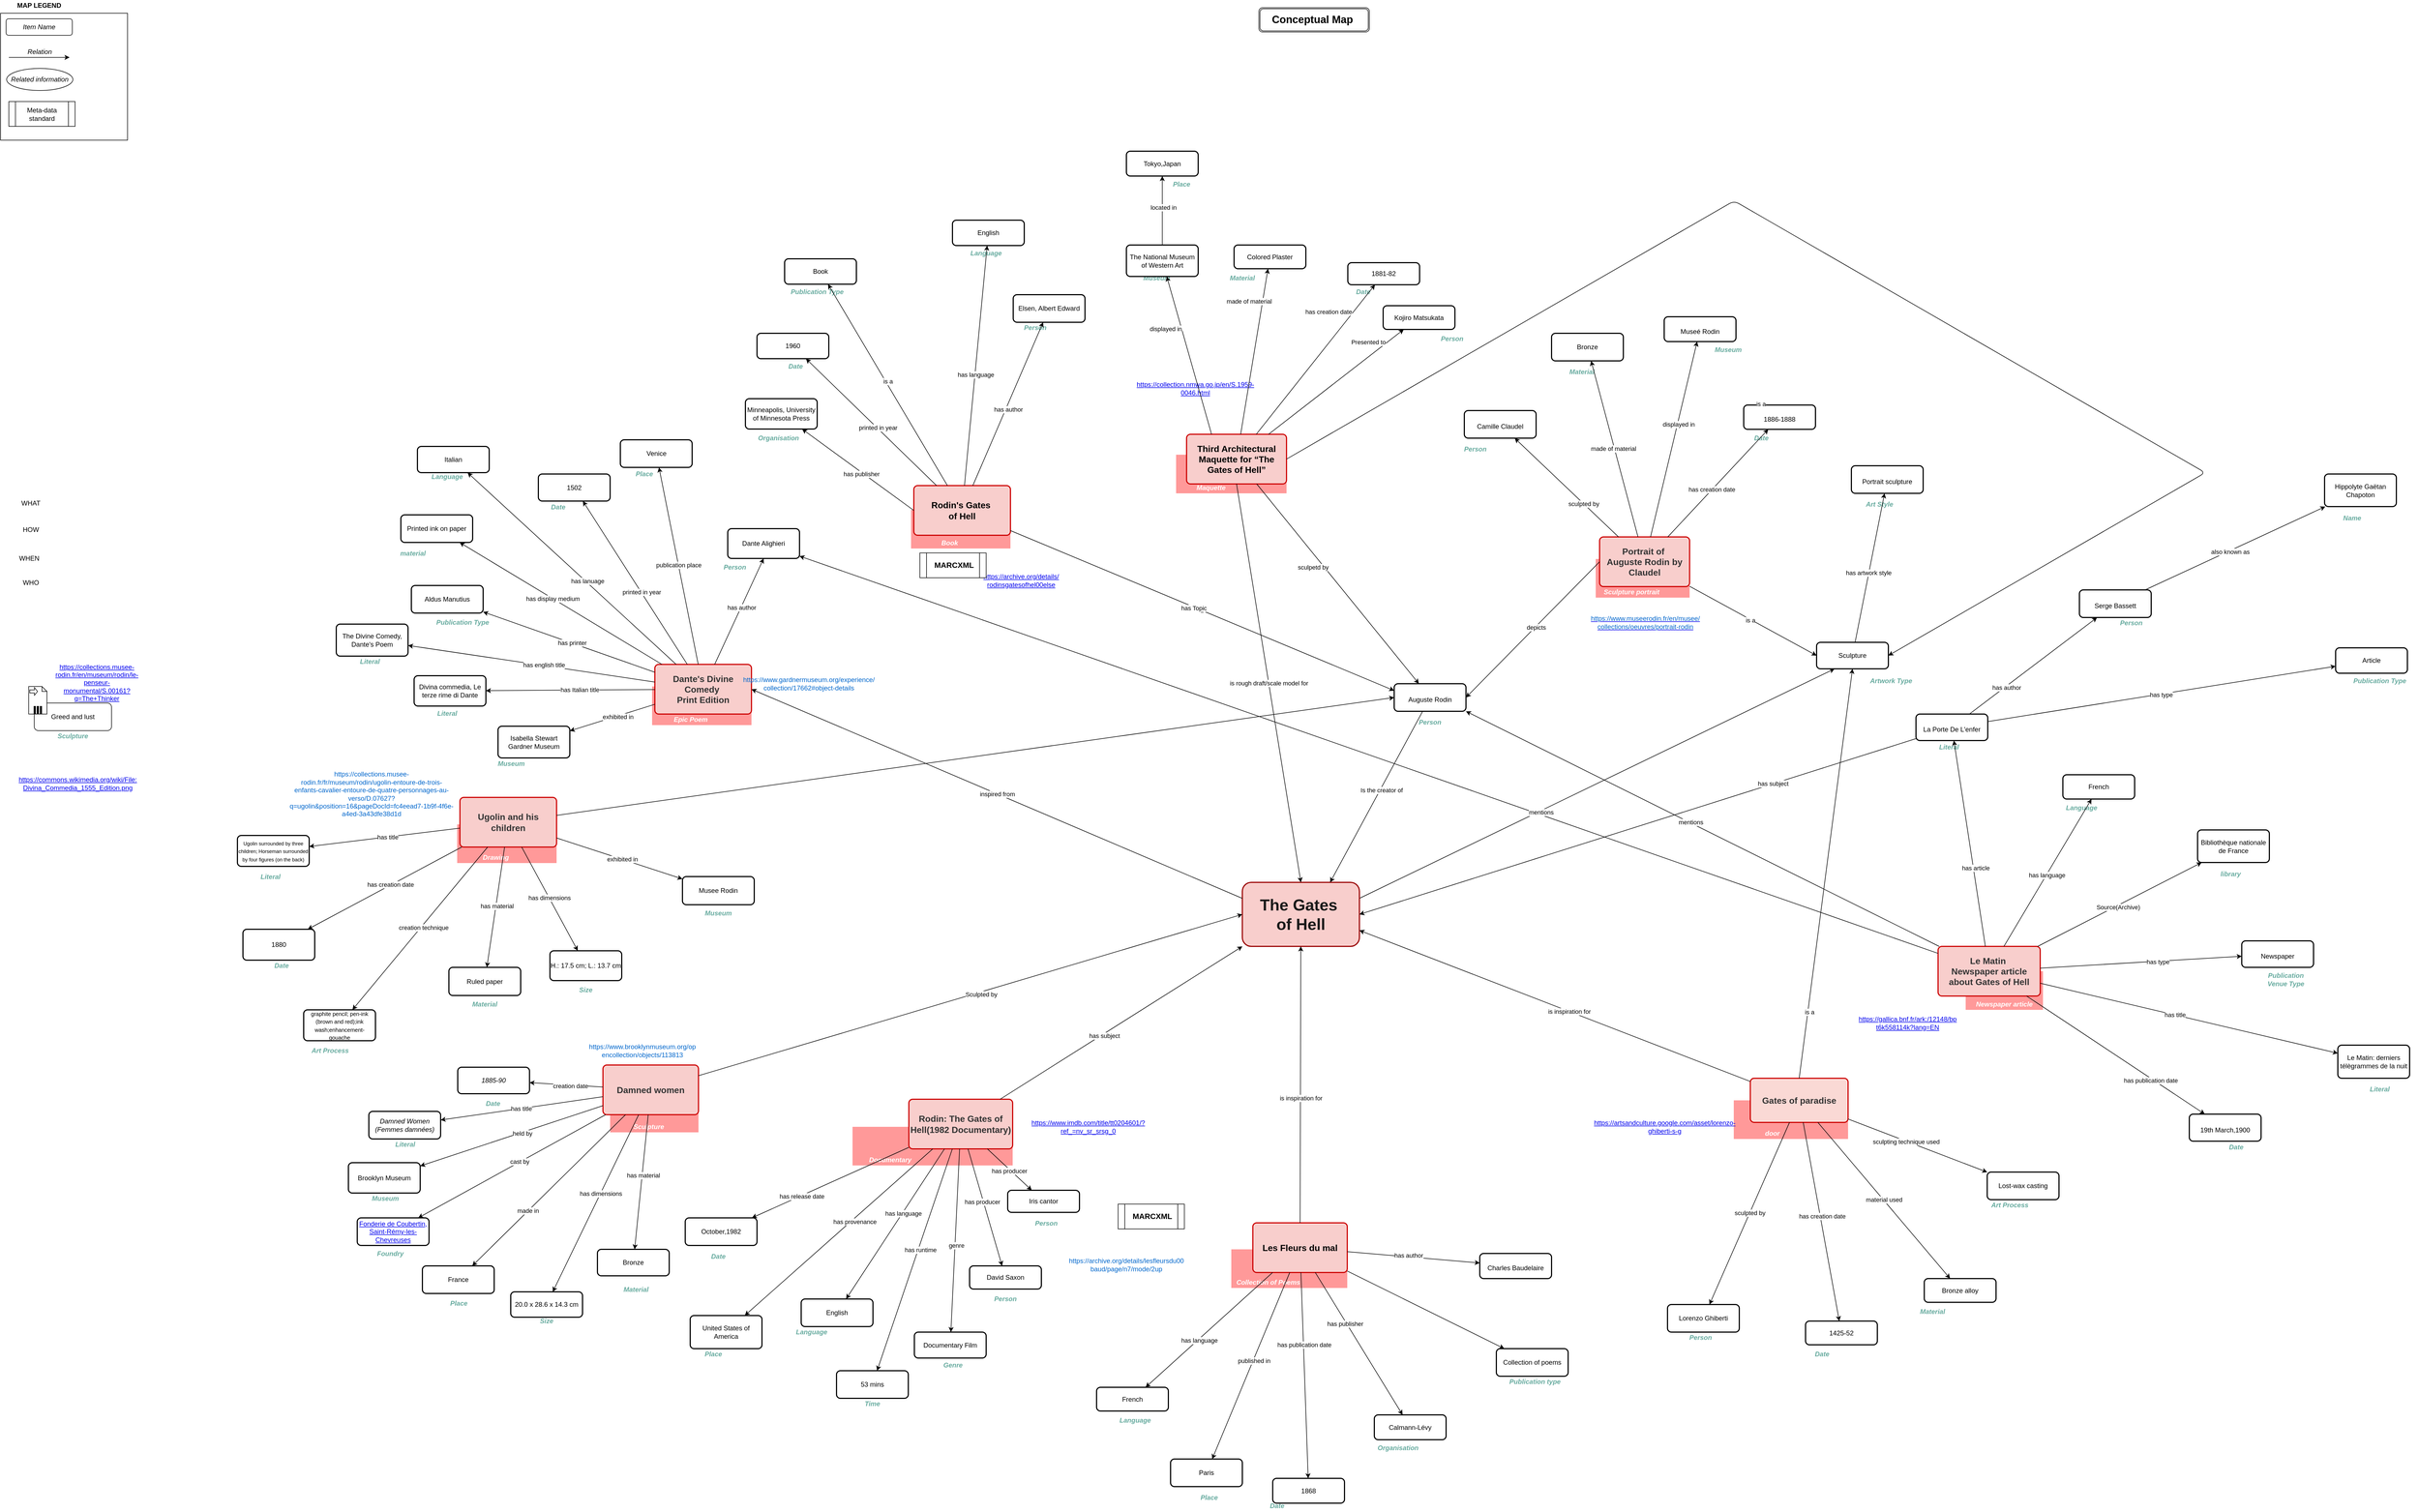 <mxfile version="20.2.7" type="device"><diagram id="uli3ohNVDerW3JrVuovh" name="Pagina-1"><mxGraphModel dx="1440" dy="990" grid="1" gridSize="10" guides="1" tooltips="1" connect="1" arrows="1" fold="1" page="1" pageScale="1" pageWidth="6000" pageHeight="3000" background="#FFFFFF" math="0" shadow="0"><root><mxCell id="0"/><mxCell id="1" parent="0"/><mxCell id="121" value="" style="shape=process;whiteSpace=wrap;html=1;" parent="1" vertex="1"><mxGeometry x="2045" y="2198" width="120" height="45" as="geometry"/></mxCell><mxCell id="14" value="" style="group" parent="1" vertex="1" connectable="0"><mxGeometry x="21" y="16" width="230" height="254" as="geometry"/></mxCell><mxCell id="13" value="" style="whiteSpace=wrap;html=1;aspect=fixed;" parent="14" vertex="1"><mxGeometry y="24" width="230" height="230" as="geometry"/></mxCell><mxCell id="4" value="&lt;i&gt;Item Name&lt;/i&gt;" style="rounded=1;whiteSpace=wrap;html=1;" parent="14" vertex="1"><mxGeometry x="10" y="34" width="120" height="30" as="geometry"/></mxCell><mxCell id="9" value="" style="endArrow=classic;html=1;" parent="14" edge="1"><mxGeometry width="50" height="50" relative="1" as="geometry"><mxPoint x="15" y="104" as="sourcePoint"/><mxPoint x="125" y="104" as="targetPoint"/><Array as="points"/></mxGeometry></mxCell><mxCell id="10" value="&lt;i&gt;Relation&lt;/i&gt;" style="text;html=1;strokeColor=none;fillColor=none;align=center;verticalAlign=middle;whiteSpace=wrap;rounded=0;" parent="14" vertex="1"><mxGeometry x="51" y="84" width="40" height="20" as="geometry"/></mxCell><mxCell id="11" value="&lt;i&gt;Related information&lt;/i&gt;" style="ellipse;whiteSpace=wrap;html=1;" parent="14" vertex="1"><mxGeometry x="11" y="124" width="120" height="40" as="geometry"/></mxCell><mxCell id="12" value="&lt;b&gt;MAP LEGEND&lt;/b&gt;" style="text;html=1;strokeColor=none;fillColor=none;align=center;verticalAlign=middle;whiteSpace=wrap;rounded=0;" parent="14" vertex="1"><mxGeometry x="20" width="100" height="20" as="geometry"/></mxCell><mxCell id="42" value="" style="group;fillColor=#FF9999;" parent="1" vertex="1" connectable="0"><mxGeometry x="1670" y="940" width="180" height="70" as="geometry"/></mxCell><mxCell id="17" value="&lt;i&gt;&lt;b&gt;&lt;font color=&quot;#ffffff&quot;&gt;Book&lt;/font&gt;&lt;/b&gt;&lt;/i&gt;" style="text;html=1;strokeColor=none;fillColor=none;align=center;verticalAlign=middle;whiteSpace=wrap;rounded=0;" parent="42" vertex="1"><mxGeometry x="50" y="50" width="40" height="20" as="geometry"/></mxCell><mxCell id="Wc2-rLg0NUTjaZ1JzG2z-979" value="Rodin's Gates&amp;nbsp;&lt;div style=&quot;font-size: 16px;&quot;&gt;of Hell&lt;/div&gt;" style="rounded=1;whiteSpace=wrap;html=1;absoluteArcSize=1;arcSize=14;strokeWidth=2;fontStyle=1;fontSize=16;strokeColor=#CC0000;fillColor=#f8cecc;" parent="42" vertex="1"><mxGeometry x="5" y="-44" width="175" height="90" as="geometry"/></mxCell><mxCell id="43" value="" style="group;fillColor=#FF9999;" parent="1" vertex="1" connectable="0"><mxGeometry x="2910" y="1029" width="170" height="70" as="geometry"/></mxCell><mxCell id="18" value="&lt;i&gt;&lt;b&gt;&lt;font color=&quot;#ffffff&quot;&gt;Sculpture portrait&lt;/font&gt;&lt;/b&gt;&lt;/i&gt;" style="text;html=1;strokeColor=none;fillColor=none;align=center;verticalAlign=middle;whiteSpace=wrap;rounded=0;" parent="43" vertex="1"><mxGeometry y="50" width="130" height="20" as="geometry"/></mxCell><mxCell id="Wc2-rLg0NUTjaZ1JzG2z-781" value="Portrait of&amp;nbsp;&lt;div style=&quot;font-size: 16px;&quot;&gt;Auguste Rodin by Claudel&lt;/div&gt;" style="rounded=1;whiteSpace=wrap;html=1;absoluteArcSize=1;arcSize=14;strokeWidth=2;fontSize=16;fontStyle=1;fillColor=#f8cecc;strokeColor=#CC0000;fontColor=#333333;" parent="43" vertex="1"><mxGeometry x="7" y="-40" width="163" height="90" as="geometry"/></mxCell><mxCell id="45" value="" style="group;fillColor=#FF9999;fontSize=14;" parent="1" vertex="1" connectable="0"><mxGeometry x="3580" y="1776" width="140" height="70" as="geometry"/></mxCell><mxCell id="19" value="&lt;i&gt;&lt;b&gt;&lt;font color=&quot;#ffffff&quot;&gt;Newspaper article&lt;/font&gt;&lt;/b&gt;&lt;/i&gt;" style="text;html=1;strokeColor=none;fillColor=none;align=center;verticalAlign=middle;whiteSpace=wrap;rounded=0;" parent="45" vertex="1"><mxGeometry x="10" y="50" width="120" height="20" as="geometry"/></mxCell><mxCell id="Wc2-rLg0NUTjaZ1JzG2z-824" value="Le Matin&amp;nbsp;&lt;div style=&quot;font-size: 16px;&quot;&gt;Newspaper&amp;nbsp;&lt;span style=&quot;letter-spacing: 0px; font-size: 16px;&quot;&gt;article about Gates of Hell&lt;/span&gt;&lt;/div&gt;" style="rounded=1;whiteSpace=wrap;html=1;absoluteArcSize=1;arcSize=14;strokeWidth=2;fontSize=16;fontStyle=1;fillColor=#f8cecc;strokeColor=#CC0000;fontColor=#333333;" parent="45" vertex="1"><mxGeometry x="-50" y="-45" width="185" height="90" as="geometry"/></mxCell><mxCell id="46" value="" style="group;fillColor=#FF9999;" parent="1" vertex="1" connectable="0"><mxGeometry x="1201" y="1260" width="180" height="70" as="geometry"/></mxCell><mxCell id="21" value="&lt;i&gt;&lt;b&gt;&lt;font color=&quot;#ffffff&quot;&gt;Epic Poem&lt;/font&gt;&lt;/b&gt;&lt;/i&gt;" style="text;html=1;strokeColor=none;fillColor=none;align=center;verticalAlign=middle;whiteSpace=wrap;rounded=0;" parent="46" vertex="1"><mxGeometry x="35" y="50" width="70" height="20" as="geometry"/></mxCell><mxCell id="Wc2-rLg0NUTjaZ1JzG2z-945" value="Dante's Divine Comedy&amp;nbsp;&lt;div style=&quot;font-size: 16px;&quot;&gt;Print Edition&lt;/div&gt;" style="rounded=1;whiteSpace=wrap;html=1;absoluteArcSize=1;arcSize=14;strokeWidth=2;fontSize=16;fontStyle=1;strokeColor=#CC0000;fillColor=#f8cecc;labelBackgroundColor=none;fontColor=#333333;" parent="46" vertex="1"><mxGeometry x="5" y="-40" width="175" height="90" as="geometry"/></mxCell><mxCell id="47" value="" style="group;fillColor=#FF9999;" parent="1" vertex="1" connectable="0"><mxGeometry x="2250" y="2280" width="210" height="70" as="geometry"/></mxCell><mxCell id="23" value="&lt;i&gt;&lt;b&gt;&lt;font color=&quot;#ffffff&quot;&gt;Collection of Poems&lt;/font&gt;&lt;/b&gt;&lt;/i&gt;" style="text;html=1;strokeColor=none;fillColor=none;align=center;verticalAlign=middle;whiteSpace=wrap;rounded=0;" parent="47" vertex="1"><mxGeometry y="50" width="134" height="20" as="geometry"/></mxCell><mxCell id="Wc2-rLg0NUTjaZ1JzG2z-758" value="Les Fleurs du mal" style="rounded=1;whiteSpace=wrap;html=1;absoluteArcSize=1;arcSize=14;strokeWidth=2;fontSize=16;fontStyle=1;fillColor=#f8cecc;strokeColor=#CC0000;" parent="47" vertex="1"><mxGeometry x="39" y="-48" width="171" height="90" as="geometry"/></mxCell><mxCell id="48" value="" style="group;fillColor=#FF9999;" parent="1" vertex="1" connectable="0"><mxGeometry x="1564" y="2058" width="290" height="70" as="geometry"/></mxCell><mxCell id="25" value="&lt;i&gt;&lt;b&gt;&lt;font color=&quot;#ffffff&quot;&gt;Documentary&amp;nbsp;&lt;/font&gt;&lt;/b&gt;&lt;/i&gt;" style="text;html=1;strokeColor=none;fillColor=none;align=center;verticalAlign=middle;whiteSpace=wrap;rounded=0;" parent="48" vertex="1"><mxGeometry x="35" y="50" width="70" height="20" as="geometry"/></mxCell><mxCell id="Wc2-rLg0NUTjaZ1JzG2z-866" value="&lt;font color=&quot;#333333&quot;&gt;Rodin: The Gates of Hell(1982 Documentary) &lt;/font&gt;" style="rounded=1;whiteSpace=wrap;html=1;absoluteArcSize=1;arcSize=14;strokeWidth=2;fontStyle=1;fontSize=16;fillColor=#f8cecc;strokeColor=#CC0000;" parent="48" vertex="1"><mxGeometry x="102" y="-50" width="188" height="90" as="geometry"/></mxCell><mxCell id="49" value="" style="group;fillColor=#FF9999;" parent="1" vertex="1" connectable="0"><mxGeometry x="3160" y="2010" width="207" height="70" as="geometry"/></mxCell><mxCell id="30" value="&lt;i&gt;&lt;b&gt;&lt;font color=&quot;#ffffff&quot;&gt;door&lt;/font&gt;&lt;/b&gt;&lt;/i&gt;" style="text;html=1;strokeColor=none;fillColor=none;align=center;verticalAlign=middle;whiteSpace=wrap;rounded=0;" parent="49" vertex="1"><mxGeometry x="35" y="50" width="70" height="20" as="geometry"/></mxCell><mxCell id="Wc2-rLg0NUTjaZ1JzG2z-806" value="&lt;font color=&quot;#333333&quot;&gt;Gates of paradise&lt;/font&gt;" style="rounded=1;whiteSpace=wrap;html=1;absoluteArcSize=1;arcSize=14;strokeWidth=2;fillColor=#fad9d5;strokeColor=#CC0000;fontStyle=1;fontSize=16;fontColor=#CC0000;" parent="49" vertex="1"><mxGeometry x="30" y="-40" width="177" height="80" as="geometry"/></mxCell><mxCell id="50" value="" style="group" parent="1" vertex="1" connectable="0"><mxGeometry x="82" y="1290" width="140" height="70" as="geometry"/></mxCell><mxCell id="31" value="Greed and lust" style="rounded=1;whiteSpace=wrap;html=1;" parent="50" vertex="1"><mxGeometry width="140" height="50" as="geometry"/></mxCell><mxCell id="32" value="&lt;i&gt;&lt;b&gt;&lt;font color=&quot;#67ab9f&quot;&gt;Sculpture&lt;/font&gt;&lt;/b&gt;&lt;/i&gt;" style="text;html=1;strokeColor=none;fillColor=none;align=center;verticalAlign=middle;whiteSpace=wrap;rounded=0;" parent="50" vertex="1"><mxGeometry x="35" y="50" width="70" height="20" as="geometry"/></mxCell><mxCell id="51" value="" style="group;fillColor=#FF9999;" parent="1" vertex="1" connectable="0"><mxGeometry x="848" y="1510" width="180" height="70" as="geometry"/></mxCell><mxCell id="34" value="&lt;i&gt;&lt;b&gt;&lt;font color=&quot;#ffffff&quot;&gt;Drawing&lt;/font&gt;&lt;/b&gt;&lt;/i&gt;" style="text;html=1;strokeColor=none;fillColor=none;align=center;verticalAlign=middle;whiteSpace=wrap;rounded=0;" parent="51" vertex="1"><mxGeometry x="35" y="50" width="70" height="20" as="geometry"/></mxCell><mxCell id="Wc2-rLg0NUTjaZ1JzG2z-923" value="Ugolin and his children" style="rounded=1;whiteSpace=wrap;html=1;absoluteArcSize=1;arcSize=14;strokeWidth=2;fontSize=16;fontStyle=1;strokeColor=#CC0000;fillColor=#f8cecc;fontColor=#333333;" parent="51" vertex="1"><mxGeometry x="5" y="-49" width="175" height="90" as="geometry"/></mxCell><mxCell id="52" value="" style="group;fillColor=#FF9999;" parent="1" vertex="1" connectable="0"><mxGeometry x="2150" y="840" width="200" height="70" as="geometry"/></mxCell><mxCell id="36" value="&lt;i&gt;&lt;b&gt;&lt;font color=&quot;#ffffff&quot;&gt;Maquette&lt;/font&gt;&lt;/b&gt;&lt;/i&gt;" style="text;html=1;resizable=0;points=[];autosize=1;align=left;verticalAlign=top;spacingTop=-4;" parent="52" vertex="1"><mxGeometry x="35" y="50" width="70" height="20" as="geometry"/></mxCell><mxCell id="Oa6qZYkNomiIuM7BCrGi-766" value="Third Architectural Maquette for “The Gates of Hell”" style="rounded=1;whiteSpace=wrap;html=1;absoluteArcSize=1;arcSize=14;strokeWidth=2;fontSize=16;fontStyle=1;fillColor=#f8cecc;strokeColor=#CC0000;" parent="52" vertex="1"><mxGeometry x="19" y="-37" width="181" height="90" as="geometry"/></mxCell><mxCell id="57" value="&lt;a href=&quot;https://www.musee-rodin.fr/en/musee/collections/oeuvres/portrait-rodin&quot;&gt;&lt;font color=&quot;#0066cc&quot;&gt;https://www.museerodin.fr/en/musee/&lt;/font&gt;&lt;/a&gt;&lt;div&gt;&lt;a href=&quot;https://www.musee-rodin.fr/en/musee/collections/oeuvres/portrait-rodin&quot;&gt;&lt;font color=&quot;#0066cc&quot;&gt;collections/oeuvres/portrait-rodin&lt;/font&gt;&lt;/a&gt;&lt;/div&gt;" style="text;html=1;strokeColor=none;fillColor=none;align=center;verticalAlign=middle;whiteSpace=wrap;rounded=0;" parent="1" vertex="1"><mxGeometry x="2895" y="1134" width="210" height="20" as="geometry"/></mxCell><mxCell id="58" value="&lt;font color=&quot;#0066cc&quot;&gt;&lt;a href=&quot;https://gallica.bnf.fr/ark:/12148/bpt6k558114k?lang=EN&quot;&gt;https://gallica.bnf.fr/ark:/12148/bp&lt;/a&gt;&lt;/font&gt;&lt;div&gt;&lt;font color=&quot;#0066cc&quot;&gt;&lt;a href=&quot;https://gallica.bnf.fr/ark:/12148/bpt6k558114k?lang=EN&quot;&gt;t6k558114k?lang=EN&lt;/a&gt;&lt;/font&gt;&lt;br&gt;&lt;/div&gt;" style="text;html=1;strokeColor=none;fillColor=none;align=center;verticalAlign=middle;whiteSpace=wrap;rounded=0;" parent="1" vertex="1"><mxGeometry x="3370" y="1860" width="210" height="20" as="geometry"/></mxCell><mxCell id="62" value="&lt;div&gt;&lt;font color=&quot;#0066cc&quot;&gt;https://collections.musee-rodin.fr/fr/museum/rodin/ugolin-entoure-de-trois-enfants-cavalier-entoure-de-quatre-personnages-au-verso/D.07627?q=ugolin&amp;amp;position=16&amp;amp;pageDocId=fc4eead7-1b9f-4f6e-a4ed-3a43dfe38d1d&lt;/font&gt;&lt;br&gt;&lt;/div&gt;" style="text;html=1;strokeColor=none;fillColor=none;align=center;verticalAlign=middle;whiteSpace=wrap;rounded=0;" parent="1" vertex="1"><mxGeometry x="543" y="1445" width="300" height="20" as="geometry"/></mxCell><mxCell id="75" value="" style="shape=note;whiteSpace=wrap;size=9;html=1;" parent="1" vertex="1"><mxGeometry x="72" y="1260" width="33" height="50" as="geometry"/></mxCell><mxCell id="76" value="" style="html=1;shape=singleArrow;arrowWidth=0.4;arrowSize=0.4;" parent="75" vertex="1"><mxGeometry width="14" height="14" relative="1" as="geometry"><mxPoint x="2" y="2" as="offset"/></mxGeometry></mxCell><mxCell id="77" value="" style="html=1;whiteSpace=wrap;shape=parallelMarker;" parent="75" vertex="1"><mxGeometry x="0.5" y="1" width="14" height="14" relative="1" as="geometry"><mxPoint x="-7" y="-14" as="offset"/></mxGeometry></mxCell><mxCell id="78" value="&lt;div&gt;&lt;font color=&quot;#0066cc&quot;&gt;&lt;a href=&quot;https://collections.musee-rodin.fr/en/museum/rodin/le-penseur-monumental/S.00161?q=The+Thinker&amp;amp;pageDocId=cb484241-182b-4a34-8833-0a70cbab6e12&amp;amp;position=129&quot;&gt;https://collections.musee-rodin.fr/en/museum/rodin/le-penseur-monumental/S.00161?q=The+Thinker&lt;/a&gt;&lt;/font&gt;&lt;br&gt;&lt;/div&gt;" style="text;html=1;strokeColor=none;fillColor=none;align=center;verticalAlign=middle;whiteSpace=wrap;rounded=0;" parent="1" vertex="1"><mxGeometry x="116" y="1215" width="159" height="75" as="geometry"/></mxCell><mxCell id="79" value="&lt;div&gt;&lt;font color=&quot;#0066cc&quot;&gt;&lt;a href=&quot;https://artsandculture.google.com/asset/lorenzo-ghiberti-s-gates-of-paradise-1425-52-replica-installation-view/2gFzgH3DWcmG5g?childAssetId=LQFan9mW37gFxg&quot;&gt;https://artsandculture.google.com/asset/lorenzo-ghiberti-s-g&lt;/a&gt;&lt;/font&gt;&lt;br&gt;&lt;/div&gt;" style="text;html=1;strokeColor=none;fillColor=none;align=center;verticalAlign=middle;whiteSpace=wrap;rounded=0;" parent="1" vertex="1"><mxGeometry x="2930" y="2048" width="210" height="20" as="geometry"/></mxCell><mxCell id="89" value="&lt;font color=&quot;#0066cc&quot;&gt;&lt;a href=&quot;https://collection.nmwa.go.jp/en/S.1959-0046.html&quot;&gt;https://collection.nmwa.go.jp/en/S.1959-0046.html&lt;/a&gt;&lt;/font&gt;&lt;br&gt;" style="text;html=1;strokeColor=none;fillColor=none;align=center;verticalAlign=middle;whiteSpace=wrap;rounded=0;" parent="1" vertex="1"><mxGeometry x="2080" y="710" width="210" height="20" as="geometry"/></mxCell><mxCell id="90" value="&lt;div&gt;&lt;font color=&quot;#0066cc&quot;&gt;https://www.gardnermuseum.org/experience/&lt;/font&gt;&lt;/div&gt;&lt;div&gt;&lt;font color=&quot;#0066cc&quot;&gt;collection/17662#object-details&lt;/font&gt;&lt;br&gt;&lt;/div&gt;" style="text;html=1;strokeColor=none;fillColor=none;align=center;verticalAlign=middle;whiteSpace=wrap;rounded=0;" parent="1" vertex="1"><mxGeometry x="1380" y="1245" width="210" height="20" as="geometry"/></mxCell><mxCell id="98" value="&lt;div&gt;&lt;font color=&quot;#0066cc&quot;&gt;&lt;a href=&quot;https://archive.org/details/rodinsgatesofhel00else&quot;&gt;https://archive.org/details/&lt;/a&gt;&lt;/font&gt;&lt;/div&gt;&lt;div&gt;&lt;font color=&quot;#0066cc&quot;&gt;&lt;a href=&quot;https://archive.org/details/rodinsgatesofhel00else&quot;&gt;rodinsgatesofhel00else&lt;/a&gt;&lt;/font&gt;&lt;br&gt;&lt;/div&gt;" style="text;html=1;strokeColor=none;fillColor=none;align=center;verticalAlign=middle;whiteSpace=wrap;rounded=0;" parent="1" vertex="1"><mxGeometry x="1828" y="1041" width="83" height="54" as="geometry"/></mxCell><mxCell id="99" value="&lt;div&gt;&lt;font color=&quot;#0066cc&quot;&gt;https://archive.org/details/lesfleursdu00&lt;/font&gt;&lt;/div&gt;&lt;div&gt;&lt;font color=&quot;#0066cc&quot;&gt;baud/page/n7/mode/2up&lt;/font&gt;&lt;br&gt;&lt;/div&gt;" style="text;html=1;strokeColor=none;fillColor=none;align=center;verticalAlign=middle;whiteSpace=wrap;rounded=0;" parent="1" vertex="1"><mxGeometry x="1955" y="2298" width="210" height="20" as="geometry"/></mxCell><mxCell id="106" value="&lt;div&gt;&lt;font color=&quot;#0066cc&quot;&gt;&lt;a href=&quot;https://www.imdb.com/title/tt0204601/?ref_=nv_sr_srsg_0&quot;&gt;https://www.imdb.com/title/tt0204601/?ref_=nv_sr_srsg_0&lt;/a&gt;&lt;/font&gt;&lt;br&gt;&lt;/div&gt;" style="text;html=1;strokeColor=none;fillColor=none;align=center;verticalAlign=middle;whiteSpace=wrap;rounded=0;" parent="1" vertex="1"><mxGeometry x="1886" y="2048" width="210" height="20" as="geometry"/></mxCell><mxCell id="107" value="" style="group" parent="1" vertex="1" connectable="0"><mxGeometry x="2300" y="30" width="200" height="44" as="geometry"/></mxCell><mxCell id="40" value="" style="shape=ext;rounded=1;html=1;whiteSpace=wrap;double=1;" parent="107" vertex="1"><mxGeometry width="200" height="44" as="geometry"/></mxCell><mxCell id="3" value="&lt;b&gt;&lt;font style=&quot;font-size: 19px&quot;&gt;Conceptual Map&lt;/font&gt;&lt;/b&gt;" style="text;html=1;strokeColor=none;fillColor=none;align=center;verticalAlign=middle;whiteSpace=wrap;rounded=0;" parent="107" vertex="1"><mxGeometry x="2" y="12" width="190" height="20" as="geometry"/></mxCell><mxCell id="120" value="&lt;b&gt;&lt;font style=&quot;font-size: 14px&quot;&gt;MARCXML&lt;/font&gt;&lt;/b&gt;" style="text;html=1;strokeColor=none;fillColor=none;align=center;verticalAlign=middle;whiteSpace=wrap;rounded=0;" parent="1" vertex="1"><mxGeometry x="2087" y="2210" width="40" height="20" as="geometry"/></mxCell><mxCell id="124" value="Meta-data standard" style="shape=process;whiteSpace=wrap;html=1;" parent="1" vertex="1"><mxGeometry x="36" y="200" width="120" height="45" as="geometry"/></mxCell><mxCell id="158" value="WHAT" style="text;html=1;strokeColor=none;fillColor=none;align=center;verticalAlign=middle;whiteSpace=wrap;rounded=0;" parent="1" vertex="1"><mxGeometry x="56" y="918" width="40" height="20" as="geometry"/></mxCell><mxCell id="159" value="WHEN" style="text;html=1;strokeColor=none;fillColor=none;align=center;verticalAlign=middle;whiteSpace=wrap;rounded=0;" parent="1" vertex="1"><mxGeometry x="53" y="1018" width="40" height="20" as="geometry"/></mxCell><mxCell id="160" value="HOW" style="text;html=1;strokeColor=none;fillColor=none;align=center;verticalAlign=middle;whiteSpace=wrap;rounded=0;" parent="1" vertex="1"><mxGeometry x="56" y="961" width="40" height="30" as="geometry"/></mxCell><mxCell id="161" value="WHO" style="text;html=1;strokeColor=none;fillColor=none;align=center;verticalAlign=middle;whiteSpace=wrap;rounded=0;" parent="1" vertex="1"><mxGeometry x="56" y="1062" width="40" height="20" as="geometry"/></mxCell><mxCell id="179" value="" style="group" parent="1" vertex="1" connectable="0"><mxGeometry x="1686" y="1018" width="120" height="45" as="geometry"/></mxCell><mxCell id="122" value="" style="shape=process;whiteSpace=wrap;html=1;" parent="179" vertex="1"><mxGeometry width="120" height="45" as="geometry"/></mxCell><mxCell id="123" value="&lt;b&gt;&lt;font style=&quot;font-size: 14px&quot;&gt;MARCXML&lt;/font&gt;&lt;/b&gt;" style="text;html=1;strokeColor=none;fillColor=none;align=center;verticalAlign=middle;whiteSpace=wrap;rounded=0;" parent="179" vertex="1"><mxGeometry x="42" y="12" width="40" height="20" as="geometry"/></mxCell><mxCell id="186" value="" style="group" parent="1" vertex="1" connectable="0"><mxGeometry x="1391" y="620" width="140" height="70" as="geometry"/></mxCell><mxCell id="188" value="&lt;font color=&quot;#67ab9f&quot;&gt;&lt;b&gt;&lt;i&gt;Date&lt;/i&gt;&lt;/b&gt;&lt;/font&gt;" style="text;html=1;strokeColor=none;fillColor=none;align=center;verticalAlign=middle;whiteSpace=wrap;rounded=0;" parent="186" vertex="1"><mxGeometry x="50" y="50" width="40" height="20" as="geometry"/></mxCell><mxCell id="Wc2-rLg0NUTjaZ1JzG2z-983" value="1960" style="rounded=1;whiteSpace=wrap;html=1;absoluteArcSize=1;arcSize=14;strokeWidth=2;" parent="186" vertex="1"><mxGeometry width="130" height="46" as="geometry"/></mxCell><mxCell id="190" value="" style="group" parent="1" vertex="1" connectable="0"><mxGeometry x="1360" y="750" width="140" height="70" as="geometry"/></mxCell><mxCell id="192" value="&lt;font color=&quot;#67ab9f&quot;&gt;&lt;b&gt;&lt;i&gt;Organisation&lt;/i&gt;&lt;/b&gt;&lt;/font&gt;" style="text;html=1;strokeColor=none;fillColor=none;align=center;verticalAlign=middle;whiteSpace=wrap;rounded=0;" parent="190" vertex="1"><mxGeometry x="50" y="50" width="40" height="20" as="geometry"/></mxCell><mxCell id="Wc2-rLg0NUTjaZ1JzG2z-980" value="&lt;span&gt;Minneapolis, University of Minnesota Press&lt;/span&gt;" style="rounded=1;whiteSpace=wrap;html=1;absoluteArcSize=1;arcSize=14;strokeWidth=2;" parent="190" vertex="1"><mxGeometry x="10" y="-11.5" width="130" height="55" as="geometry"/></mxCell><mxCell id="194" value="" style="group" parent="1" vertex="1" connectable="0"><mxGeometry x="1825" y="550" width="160" height="70" as="geometry"/></mxCell><mxCell id="196" value="&lt;font color=&quot;#67ab9f&quot;&gt;&lt;b&gt;&lt;i&gt;Person&lt;/i&gt;&lt;/b&gt;&lt;/font&gt;" style="text;html=1;strokeColor=none;fillColor=none;align=center;verticalAlign=middle;whiteSpace=wrap;rounded=0;" parent="194" vertex="1"><mxGeometry x="50" y="50" width="40" height="20" as="geometry"/></mxCell><mxCell id="Wc2-rLg0NUTjaZ1JzG2z-992" value="&lt;span&gt;Elsen, Albert Edward&lt;/span&gt;" style="rounded=1;whiteSpace=wrap;html=1;absoluteArcSize=1;arcSize=14;strokeWidth=2;" parent="194" vertex="1"><mxGeometry x="30" width="130" height="50" as="geometry"/></mxCell><mxCell id="201" value="" style="group" parent="1" vertex="1" connectable="0"><mxGeometry x="2622" y="770" width="180" height="70" as="geometry"/></mxCell><mxCell id="203" value="&lt;font color=&quot;#67ab9f&quot;&gt;&lt;b&gt;&lt;i&gt;Person&lt;/i&gt;&lt;/b&gt;&lt;/font&gt;" style="text;html=1;strokeColor=none;fillColor=none;align=center;verticalAlign=middle;whiteSpace=wrap;rounded=0;" parent="201" vertex="1"><mxGeometry x="50" y="50" width="40" height="20" as="geometry"/></mxCell><mxCell id="Wc2-rLg0NUTjaZ1JzG2z-782" value="&lt;h1 id=&quot;firstHeading&quot;&gt;&lt;font style=&quot;font-size: 12px ; font-weight: normal&quot;&gt;Camille Claudel&lt;/font&gt;&lt;/h1&gt;" style="rounded=1;whiteSpace=wrap;html=1;absoluteArcSize=1;arcSize=14;strokeWidth=2;" parent="201" vertex="1"><mxGeometry x="50" y="-10" width="130" height="50" as="geometry"/></mxCell><mxCell id="204" value="" style="group" parent="1" vertex="1" connectable="0"><mxGeometry x="2815" y="630" width="145" height="70" as="geometry"/></mxCell><mxCell id="206" value="&lt;font color=&quot;#67ab9f&quot;&gt;&lt;b&gt;&lt;i&gt;Material&lt;/i&gt;&lt;/b&gt;&lt;/font&gt;" style="text;html=1;strokeColor=none;fillColor=none;align=center;verticalAlign=middle;whiteSpace=wrap;rounded=0;" parent="204" vertex="1"><mxGeometry x="50" y="50" width="40" height="20" as="geometry"/></mxCell><mxCell id="Wc2-rLg0NUTjaZ1JzG2z-785" value="Bronze" style="rounded=1;whiteSpace=wrap;html=1;absoluteArcSize=1;arcSize=14;strokeWidth=2;" parent="204" vertex="1"><mxGeometry x="15" y="-10" width="130" height="50" as="geometry"/></mxCell><mxCell id="209" value="" style="group" parent="1" vertex="1" connectable="0"><mxGeometry x="3140" y="750" width="168" height="70" as="geometry"/></mxCell><mxCell id="211" value="&lt;font color=&quot;#67ab9f&quot;&gt;&lt;b&gt;&lt;i&gt;Date&lt;/i&gt;&lt;/b&gt;&lt;/font&gt;" style="text;html=1;strokeColor=none;fillColor=none;align=center;verticalAlign=middle;whiteSpace=wrap;rounded=0;" parent="209" vertex="1"><mxGeometry x="50" y="50" width="40" height="20" as="geometry"/></mxCell><mxCell id="Wc2-rLg0NUTjaZ1JzG2z-791" value="&lt;h1 id=&quot;firstHeading&quot;&gt;&lt;span style=&quot;font-size: 12px ; font-weight: 400&quot;&gt;1886-1888&lt;/span&gt;&lt;/h1&gt;" style="rounded=1;whiteSpace=wrap;html=1;absoluteArcSize=1;arcSize=14;strokeWidth=2;" parent="209" vertex="1"><mxGeometry x="38" width="130" height="44" as="geometry"/></mxCell><mxCell id="215" value="" style="endArrow=classic;html=1;exitX=0;exitY=0.5;exitDx=0;exitDy=0;entryX=1;entryY=0.5;entryDx=0;entryDy=0;" parent="1" source="Wc2-rLg0NUTjaZ1JzG2z-781" target="Oa6qZYkNomiIuM7BCrGi-787" edge="1"><mxGeometry width="50" height="50" relative="1" as="geometry"><mxPoint x="2910" y="1150" as="sourcePoint"/><mxPoint x="2640" y="1150" as="targetPoint"/></mxGeometry></mxCell><mxCell id="Wc2-rLg0NUTjaZ1JzG2z-804" value="depicts" style="edgeLabel;html=1;align=center;verticalAlign=middle;resizable=0;points=[];" parent="215" vertex="1" connectable="0"><mxGeometry x="-0.043" y="1" relative="1" as="geometry"><mxPoint as="offset"/></mxGeometry></mxCell><mxCell id="217" value="" style="group" parent="1" vertex="1" connectable="0"><mxGeometry x="2540" y="1265" width="140" height="70" as="geometry"/></mxCell><mxCell id="219" value="&lt;font color=&quot;#67ab9f&quot;&gt;&lt;b&gt;&lt;i&gt;Person&lt;/i&gt;&lt;/b&gt;&lt;/font&gt;" style="text;html=1;strokeColor=none;fillColor=none;align=center;verticalAlign=middle;whiteSpace=wrap;rounded=0;" parent="217" vertex="1"><mxGeometry x="50" y="50" width="40" height="20" as="geometry"/></mxCell><mxCell id="Oa6qZYkNomiIuM7BCrGi-787" value="&lt;h1 id=&quot;firstHeading&quot;&gt;&lt;span style=&quot;font-size: 12px ; font-weight: 400&quot;&gt;Auguste Rodin&lt;/span&gt;&lt;/h1&gt;" style="rounded=1;whiteSpace=wrap;html=1;absoluteArcSize=1;arcSize=14;strokeWidth=2;" parent="217" vertex="1"><mxGeometry x="5" y="-10" width="130" height="50" as="geometry"/></mxCell><mxCell id="262" value="" style="group" parent="1" vertex="1" connectable="0"><mxGeometry x="1306" y="984" width="162" height="70" as="geometry"/></mxCell><mxCell id="264" value="&lt;font color=&quot;#67ab9f&quot;&gt;&lt;b&gt;&lt;i&gt;Person&lt;/i&gt;&lt;/b&gt;&lt;/font&gt;" style="text;html=1;strokeColor=none;fillColor=none;align=center;verticalAlign=middle;whiteSpace=wrap;rounded=0;" parent="262" vertex="1"><mxGeometry x="25" y="50" width="40" height="20" as="geometry"/></mxCell><mxCell id="Wc2-rLg0NUTjaZ1JzG2z-852" value="Dante Alighieri" style="rounded=1;whiteSpace=wrap;html=1;absoluteArcSize=1;arcSize=14;strokeWidth=2;" parent="262" vertex="1"><mxGeometry x="32" y="-10" width="130" height="54" as="geometry"/></mxCell><mxCell id="269" value="" style="group" parent="1" vertex="1" connectable="0"><mxGeometry x="961" y="875" width="164" height="70" as="geometry"/></mxCell><mxCell id="271" value="&lt;font color=&quot;#67ab9f&quot;&gt;&lt;b&gt;&lt;i&gt;Date&lt;/i&gt;&lt;/b&gt;&lt;/font&gt;" style="text;html=1;strokeColor=none;fillColor=none;align=center;verticalAlign=middle;whiteSpace=wrap;rounded=0;" parent="269" vertex="1"><mxGeometry x="50" y="50" width="40" height="20" as="geometry"/></mxCell><mxCell id="Wc2-rLg0NUTjaZ1JzG2z-958" value="1502" style="rounded=1;whiteSpace=wrap;html=1;absoluteArcSize=1;arcSize=14;strokeWidth=2;" parent="269" vertex="1"><mxGeometry x="34" width="130" height="49" as="geometry"/></mxCell><mxCell id="277" value="" style="group" parent="1" vertex="1" connectable="0"><mxGeometry x="1116.5" y="815" width="157" height="70" as="geometry"/></mxCell><mxCell id="279" value="&lt;font color=&quot;#67ab9f&quot;&gt;&lt;b&gt;&lt;i&gt;Place&lt;/i&gt;&lt;/b&gt;&lt;/font&gt;" style="text;html=1;strokeColor=none;fillColor=none;align=center;verticalAlign=middle;whiteSpace=wrap;rounded=0;" parent="277" vertex="1"><mxGeometry x="50" y="50" width="40" height="20" as="geometry"/></mxCell><mxCell id="Wc2-rLg0NUTjaZ1JzG2z-955" value="Venice" style="rounded=1;whiteSpace=wrap;html=1;absoluteArcSize=1;arcSize=14;strokeWidth=2;" parent="277" vertex="1"><mxGeometry x="27" y="-2" width="130" height="50" as="geometry"/></mxCell><mxCell id="288" value="&lt;div&gt;&lt;font color=&quot;#0066cc&quot;&gt;https://www.brooklynmuseum.org/op&lt;/font&gt;&lt;/div&gt;&lt;div&gt;&lt;font color=&quot;#0066cc&quot;&gt;encollection/objects/113813&lt;/font&gt;&lt;br&gt;&lt;/div&gt;" style="text;html=1;strokeColor=none;fillColor=none;align=center;verticalAlign=middle;whiteSpace=wrap;rounded=0;" parent="1" vertex="1"><mxGeometry x="1090" y="1910" width="187" height="20" as="geometry"/></mxCell><mxCell id="289" value="" style="group;fillColor=#FF9999;" parent="1" vertex="1" connectable="0"><mxGeometry x="1125" y="1998" width="160" height="70" as="geometry"/></mxCell><mxCell id="291" value="&lt;i&gt;&lt;b&gt;&lt;font color=&quot;#ffffff&quot;&gt;Sculpture&lt;/font&gt;&lt;/b&gt;&lt;/i&gt;" style="text;html=1;strokeColor=none;fillColor=none;align=center;verticalAlign=middle;whiteSpace=wrap;rounded=0;" parent="289" vertex="1"><mxGeometry x="35" y="50" width="70" height="20" as="geometry"/></mxCell><mxCell id="Wc2-rLg0NUTjaZ1JzG2z-898" value="Damned women" style="rounded=1;whiteSpace=wrap;html=1;absoluteArcSize=1;arcSize=14;strokeWidth=2;fontSize=16;fontStyle=1;strokeColor=#CC0000;fillColor=#f8cecc;fontColor=#333333;" parent="289" vertex="1"><mxGeometry x="-13" y="-52" width="173" height="90" as="geometry"/></mxCell><mxCell id="307" value="" style="group" parent="1" vertex="1" connectable="0"><mxGeometry x="3480" y="1310" width="140" height="70" as="geometry"/></mxCell><mxCell id="309" value="&lt;font color=&quot;#67ab9f&quot;&gt;&lt;b&gt;&lt;i&gt;Literal&lt;/i&gt;&lt;/b&gt;&lt;/font&gt;" style="text;html=1;strokeColor=none;fillColor=none;align=center;verticalAlign=middle;whiteSpace=wrap;rounded=0;" parent="307" vertex="1"><mxGeometry x="50" y="50" width="40" height="20" as="geometry"/></mxCell><mxCell id="Wc2-rLg0NUTjaZ1JzG2z-836" value="&lt;h1 id=&quot;firstHeading&quot;&gt;&lt;span style=&quot;font-size: 12px ; font-weight: 400&quot;&gt;La Porte De L'enfer&lt;/span&gt;&lt;/h1&gt;" style="rounded=1;whiteSpace=wrap;html=1;absoluteArcSize=1;arcSize=14;strokeWidth=2;" parent="307" vertex="1"><mxGeometry x="10" width="130" height="48" as="geometry"/></mxCell><mxCell id="313" value="" style="group" parent="1" vertex="1" connectable="0"><mxGeometry x="4260" y="1190" width="140" height="70" as="geometry"/></mxCell><mxCell id="315" value="&lt;font color=&quot;#67ab9f&quot;&gt;&lt;b&gt;&lt;i&gt;Publication Type&lt;/i&gt;&lt;/b&gt;&lt;/font&gt;" style="text;html=1;strokeColor=none;fillColor=none;align=center;verticalAlign=middle;whiteSpace=wrap;rounded=0;" parent="313" vertex="1"><mxGeometry x="20" y="50" width="100" height="20" as="geometry"/></mxCell><mxCell id="Wc2-rLg0NUTjaZ1JzG2z-863" value="Article" style="rounded=1;whiteSpace=wrap;html=1;absoluteArcSize=1;arcSize=14;strokeWidth=2;" parent="313" vertex="1"><mxGeometry x="-10" width="130" height="46" as="geometry"/></mxCell><mxCell id="322" value="" style="group" parent="1" vertex="1" connectable="0"><mxGeometry x="4090" y="1731" width="140" height="70" as="geometry"/></mxCell><mxCell id="324" value="&lt;font color=&quot;#67ab9f&quot;&gt;&lt;b&gt;&lt;i&gt;Publication Venue Type&lt;/i&gt;&lt;/b&gt;&lt;/font&gt;" style="text;html=1;strokeColor=none;fillColor=none;align=center;verticalAlign=middle;whiteSpace=wrap;rounded=0;" parent="322" vertex="1"><mxGeometry x="20" y="50" width="100" height="20" as="geometry"/></mxCell><mxCell id="Wc2-rLg0NUTjaZ1JzG2z-842" value="&lt;h1 id=&quot;firstHeading&quot;&gt;&lt;span style=&quot;font-size: 12px ; font-weight: 400&quot;&gt;Newspaper&lt;/span&gt;&lt;/h1&gt;" style="rounded=1;whiteSpace=wrap;html=1;absoluteArcSize=1;arcSize=14;strokeWidth=2;" parent="322" vertex="1"><mxGeometry x="-10" y="-10" width="130" height="48" as="geometry"/></mxCell><mxCell id="325" value="" style="group" parent="1" vertex="1" connectable="0"><mxGeometry x="4000" y="2035" width="140" height="70" as="geometry"/></mxCell><mxCell id="327" value="&lt;font color=&quot;#67ab9f&quot;&gt;&lt;b&gt;&lt;i&gt;Date&lt;/i&gt;&lt;/b&gt;&lt;/font&gt;" style="text;html=1;strokeColor=none;fillColor=none;align=center;verticalAlign=middle;whiteSpace=wrap;rounded=0;" parent="325" vertex="1"><mxGeometry x="50" y="50" width="40" height="20" as="geometry"/></mxCell><mxCell id="Wc2-rLg0NUTjaZ1JzG2z-849" value="&lt;h1 id=&quot;firstHeading&quot;&gt;&lt;span style=&quot;font-size: 12px ; font-weight: 400&quot;&gt;19th March,1900&lt;/span&gt;&lt;/h1&gt;" style="rounded=1;whiteSpace=wrap;html=1;absoluteArcSize=1;arcSize=14;strokeWidth=2;" parent="325" vertex="1"><mxGeometry x="-15" width="130" height="49" as="geometry"/></mxCell><mxCell id="331" value="" style="group" parent="1" vertex="1" connectable="0"><mxGeometry x="3720" y="1420" width="166" height="70" as="geometry"/></mxCell><mxCell id="333" value="&lt;font color=&quot;#67ab9f&quot;&gt;&lt;b&gt;&lt;i&gt;Language&lt;/i&gt;&lt;/b&gt;&lt;/font&gt;" style="text;html=1;strokeColor=none;fillColor=none;align=center;verticalAlign=middle;whiteSpace=wrap;rounded=0;" parent="331" vertex="1"><mxGeometry x="50" y="50" width="40" height="20" as="geometry"/></mxCell><mxCell id="Wc2-rLg0NUTjaZ1JzG2z-829" value="French" style="rounded=1;whiteSpace=wrap;html=1;absoluteArcSize=1;arcSize=14;strokeWidth=2;" parent="331" vertex="1"><mxGeometry x="36" width="130" height="44" as="geometry"/></mxCell><mxCell id="339" value="" style="group" parent="1" vertex="1" connectable="0"><mxGeometry x="3810" y="1085" width="140" height="70" as="geometry"/></mxCell><mxCell id="341" value="&lt;font color=&quot;#67ab9f&quot;&gt;&lt;b&gt;&lt;i&gt;Person&lt;/i&gt;&lt;/b&gt;&lt;/font&gt;" style="text;html=1;strokeColor=none;fillColor=none;align=center;verticalAlign=middle;whiteSpace=wrap;rounded=0;" parent="339" vertex="1"><mxGeometry x="50" y="50" width="40" height="20" as="geometry"/></mxCell><mxCell id="Wc2-rLg0NUTjaZ1JzG2z-857" value="&lt;h1 id=&quot;firstHeading&quot;&gt;&lt;span style=&quot;font-size: 12px ; font-weight: 400&quot;&gt;Serge Bassett&lt;/span&gt;&lt;/h1&gt;" style="rounded=1;whiteSpace=wrap;html=1;absoluteArcSize=1;arcSize=14;strokeWidth=2;" parent="339" vertex="1"><mxGeometry x="-24" width="130" height="50" as="geometry"/></mxCell><mxCell id="345" value="" style="group" parent="1" vertex="1" connectable="0"><mxGeometry x="4210" y="895" width="150" height="70" as="geometry"/></mxCell><mxCell id="347" value="&lt;font color=&quot;#67ab9f&quot;&gt;&lt;b&gt;&lt;i&gt;Name&lt;/i&gt;&lt;/b&gt;&lt;/font&gt;" style="text;html=1;strokeColor=none;fillColor=none;align=center;verticalAlign=middle;whiteSpace=wrap;rounded=0;" parent="345" vertex="1"><mxGeometry x="50" y="50" width="40" height="20" as="geometry"/></mxCell><mxCell id="Wc2-rLg0NUTjaZ1JzG2z-860" value="Hippolyte Ga&lt;font style=&quot;font-size: 12px ; font-weight: normal ; line-height: 70%&quot;&gt;ëtan Chapoton&lt;br&gt;&lt;/font&gt;" style="rounded=1;whiteSpace=wrap;html=1;absoluteArcSize=1;arcSize=14;strokeWidth=2;" parent="345" vertex="1"><mxGeometry x="20" y="-20" width="130" height="59" as="geometry"/></mxCell><mxCell id="381" value="" style="group" parent="1" vertex="1" connectable="0"><mxGeometry x="3080" y="590" width="140" height="70" as="geometry"/></mxCell><mxCell id="383" value="&lt;font color=&quot;#67ab9f&quot;&gt;&lt;b&gt;&lt;i&gt;Museum&lt;/i&gt;&lt;/b&gt;&lt;/font&gt;" style="text;html=1;strokeColor=none;fillColor=none;align=center;verticalAlign=middle;whiteSpace=wrap;rounded=0;" parent="381" vertex="1"><mxGeometry x="50" y="50" width="40" height="20" as="geometry"/></mxCell><mxCell id="Wc2-rLg0NUTjaZ1JzG2z-788" value="&lt;h1 id=&quot;firstHeading&quot;&gt;&lt;span style=&quot;font-size: 12px ; font-weight: 400&quot;&gt;Muse&lt;/span&gt;&lt;font style=&quot;font-size: 12px ; font-weight: normal&quot;&gt;é Rodin&lt;/font&gt;&lt;/h1&gt;" style="rounded=1;whiteSpace=wrap;html=1;absoluteArcSize=1;arcSize=14;strokeWidth=2;" parent="381" vertex="1"><mxGeometry x="-46" width="130" height="45" as="geometry"/></mxCell><mxCell id="394" value="" style="group" parent="1" vertex="1" connectable="0"><mxGeometry x="3380" y="1190" width="140" height="70" as="geometry"/></mxCell><mxCell id="396" value="&lt;font color=&quot;#67ab9f&quot;&gt;&lt;b&gt;&lt;i&gt;Artwork Type&lt;/i&gt;&lt;/b&gt;&lt;/font&gt;" style="text;html=1;strokeColor=none;fillColor=none;align=center;verticalAlign=middle;whiteSpace=wrap;rounded=0;" parent="394" vertex="1"><mxGeometry x="20" y="50" width="90" height="20" as="geometry"/></mxCell><mxCell id="Wc2-rLg0NUTjaZ1JzG2z-794" value="Sculpture" style="rounded=1;whiteSpace=wrap;html=1;absoluteArcSize=1;arcSize=14;strokeWidth=2;" parent="394" vertex="1"><mxGeometry x="-70" y="-10" width="130" height="48" as="geometry"/></mxCell><mxCell id="410" value="" style="group" parent="1" vertex="1" connectable="0"><mxGeometry x="1430" y="485" width="141" height="70" as="geometry"/></mxCell><mxCell id="412" value="&lt;font color=&quot;#67ab9f&quot;&gt;&lt;b&gt;&lt;i&gt;Publication Type&lt;/i&gt;&lt;/b&gt;&lt;/font&gt;" style="text;html=1;strokeColor=none;fillColor=none;align=center;verticalAlign=middle;whiteSpace=wrap;rounded=0;" parent="410" vertex="1"><mxGeometry x="10" y="50" width="120" height="20" as="geometry"/></mxCell><mxCell id="Wc2-rLg0NUTjaZ1JzG2z-986" value="Book" style="rounded=1;whiteSpace=wrap;html=1;absoluteArcSize=1;arcSize=14;strokeWidth=2;" parent="410" vertex="1"><mxGeometry x="11" width="130" height="46" as="geometry"/></mxCell><mxCell id="418" value="" style="group" parent="1" vertex="1" connectable="0"><mxGeometry x="3990" y="1540" width="140" height="70" as="geometry"/></mxCell><mxCell id="420" value="&lt;font color=&quot;#67ab9f&quot;&gt;&lt;b&gt;&lt;i&gt;library&lt;/i&gt;&lt;/b&gt;&lt;/font&gt;" style="text;html=1;strokeColor=none;fillColor=none;align=center;verticalAlign=middle;whiteSpace=wrap;rounded=0;" parent="418" vertex="1"><mxGeometry x="50" y="50" width="40" height="20" as="geometry"/></mxCell><mxCell id="Wc2-rLg0NUTjaZ1JzG2z-832" value="Bibliothèque nationale de France" style="rounded=1;whiteSpace=wrap;html=1;absoluteArcSize=1;arcSize=14;strokeWidth=2;" parent="418" vertex="1"><mxGeometry x="10" y="-20" width="130" height="59" as="geometry"/></mxCell><mxCell id="424" value="" style="group" parent="1" vertex="1" connectable="0"><mxGeometry x="3350" y="870" width="153" height="70" as="geometry"/></mxCell><mxCell id="426" value="&lt;font color=&quot;#67ab9f&quot;&gt;&lt;b&gt;&lt;i&gt;Art Style&lt;/i&gt;&lt;/b&gt;&lt;/font&gt;" style="text;html=1;strokeColor=none;fillColor=none;align=center;verticalAlign=middle;whiteSpace=wrap;rounded=0;" parent="424" vertex="1"><mxGeometry x="39" y="50" width="70" height="20" as="geometry"/></mxCell><mxCell id="Wc2-rLg0NUTjaZ1JzG2z-797" value="&lt;h1 id=&quot;firstHeading&quot;&gt;&lt;span style=&quot;font-size: 12px ; font-weight: 400&quot;&gt;Portrait sculpture&lt;/span&gt;&lt;/h1&gt;" style="rounded=1;whiteSpace=wrap;html=1;absoluteArcSize=1;arcSize=14;strokeWidth=2;" parent="424" vertex="1"><mxGeometry x="23" y="-10" width="130" height="50" as="geometry"/></mxCell><mxCell id="433" value="" style="group" parent="1" vertex="1" connectable="0"><mxGeometry x="648" y="2128" width="140" height="70" as="geometry"/></mxCell><mxCell id="435" value="&lt;font color=&quot;#67ab9f&quot;&gt;&lt;b&gt;&lt;i&gt;Museum&lt;/i&gt;&lt;/b&gt;&lt;/font&gt;" style="text;html=1;strokeColor=none;fillColor=none;align=center;verticalAlign=middle;whiteSpace=wrap;rounded=0;" parent="433" vertex="1"><mxGeometry x="50" y="50" width="40" height="20" as="geometry"/></mxCell><mxCell id="Wc2-rLg0NUTjaZ1JzG2z-917" value="Brooklyn Museum" style="rounded=1;whiteSpace=wrap;html=1;absoluteArcSize=1;arcSize=14;strokeWidth=2;" parent="433" vertex="1"><mxGeometry x="3" y="-5" width="130" height="55" as="geometry"/></mxCell><mxCell id="437" value="" style="group" parent="1" vertex="1" connectable="0"><mxGeometry x="788" y="1084" width="140" height="70" as="geometry"/></mxCell><mxCell id="439" value="&lt;font color=&quot;#67ab9f&quot;&gt;&lt;b&gt;&lt;i&gt;Publication Type&lt;/i&gt;&lt;/b&gt;&lt;/font&gt;" style="text;html=1;strokeColor=none;fillColor=none;align=center;verticalAlign=middle;whiteSpace=wrap;rounded=0;" parent="437" vertex="1"><mxGeometry x="20" y="50" width="100" height="20" as="geometry"/></mxCell><mxCell id="Wc2-rLg0NUTjaZ1JzG2z-973" value="Aldus Manutius" style="rounded=1;whiteSpace=wrap;html=1;absoluteArcSize=1;arcSize=14;strokeWidth=2;" parent="437" vertex="1"><mxGeometry x="-23" y="-7" width="130" height="50" as="geometry"/></mxCell><mxCell id="445" value="" style="group" parent="1" vertex="1" connectable="0"><mxGeometry x="2045" y="460" width="145" height="70" as="geometry"/></mxCell><mxCell id="447" value="&lt;font color=&quot;#67ab9f&quot;&gt;&lt;b&gt;&lt;i&gt;Museum&lt;/i&gt;&lt;/b&gt;&lt;/font&gt;" style="text;html=1;strokeColor=none;fillColor=none;align=center;verticalAlign=middle;whiteSpace=wrap;rounded=0;" parent="445" vertex="1"><mxGeometry x="50" y="50" width="40" height="20" as="geometry"/></mxCell><mxCell id="Oa6qZYkNomiIuM7BCrGi-784" value="The National Museum of Western Art" style="rounded=1;whiteSpace=wrap;html=1;absoluteArcSize=1;arcSize=14;strokeWidth=2;" parent="445" vertex="1"><mxGeometry x="15" width="130" height="57" as="geometry"/></mxCell><mxCell id="453" value="" style="group" parent="1" vertex="1" connectable="0"><mxGeometry x="2200" y="460" width="185" height="70" as="geometry"/></mxCell><mxCell id="455" value="&lt;font color=&quot;#67ab9f&quot;&gt;&lt;b&gt;&lt;i&gt;Material&lt;/i&gt;&lt;/b&gt;&lt;/font&gt;" style="text;html=1;strokeColor=none;fillColor=none;align=center;verticalAlign=middle;whiteSpace=wrap;rounded=0;" parent="453" vertex="1"><mxGeometry x="50" y="50" width="40" height="20" as="geometry"/></mxCell><mxCell id="Oa6qZYkNomiIuM7BCrGi-781" value="Colored Plaster" style="rounded=1;whiteSpace=wrap;html=1;absoluteArcSize=1;arcSize=14;strokeWidth=2;" parent="453" vertex="1"><mxGeometry x="55" width="130" height="43" as="geometry"/></mxCell><mxCell id="459" value="" style="group" parent="1" vertex="1" connectable="0"><mxGeometry x="2419" y="485" width="172" height="70" as="geometry"/></mxCell><mxCell id="461" value="&lt;font color=&quot;#67ab9f&quot;&gt;&lt;b&gt;&lt;i&gt;Date&lt;/i&gt;&lt;/b&gt;&lt;/font&gt;" style="text;html=1;strokeColor=none;fillColor=none;align=center;verticalAlign=middle;whiteSpace=wrap;rounded=0;" parent="459" vertex="1"><mxGeometry x="50" y="50" width="40" height="20" as="geometry"/></mxCell><mxCell id="Oa6qZYkNomiIuM7BCrGi-773" value="1881-82" style="rounded=1;whiteSpace=wrap;html=1;absoluteArcSize=1;arcSize=14;strokeWidth=2;" parent="459" vertex="1"><mxGeometry x="42" y="7" width="130" height="40" as="geometry"/></mxCell><mxCell id="476" value="" style="endArrow=classic;html=1;entryX=0.5;entryY=1;entryDx=0;entryDy=0;exitX=0.5;exitY=0;exitDx=0;exitDy=0;" parent="1" source="Wc2-rLg0NUTjaZ1JzG2z-806" target="Wc2-rLg0NUTjaZ1JzG2z-794" edge="1"><mxGeometry width="50" height="50" relative="1" as="geometry"><mxPoint x="3224.84" y="1810" as="sourcePoint"/><mxPoint x="3030" y="1740" as="targetPoint"/></mxGeometry></mxCell><mxCell id="Wc2-rLg0NUTjaZ1JzG2z-805" value="is a" style="edgeLabel;html=1;align=center;verticalAlign=middle;resizable=0;points=[];" parent="476" vertex="1" connectable="0"><mxGeometry x="-0.678" y="-3" relative="1" as="geometry"><mxPoint y="-1" as="offset"/></mxGeometry></mxCell><mxCell id="508" value="" style="group" parent="1" vertex="1" connectable="0"><mxGeometry x="2060" y="290" width="140" height="70" as="geometry"/></mxCell><mxCell id="510" value="&lt;font color=&quot;#67ab9f&quot;&gt;&lt;b&gt;&lt;i&gt;Place&lt;/i&gt;&lt;/b&gt;&lt;/font&gt;" style="text;html=1;strokeColor=none;fillColor=none;align=center;verticalAlign=middle;whiteSpace=wrap;rounded=0;" parent="508" vertex="1"><mxGeometry x="80" y="50" width="40" height="20" as="geometry"/></mxCell><mxCell id="Oa6qZYkNomiIuM7BCrGi-797" value="Tokyo,Japan" style="rounded=1;whiteSpace=wrap;html=1;absoluteArcSize=1;arcSize=14;strokeWidth=2;" parent="508" vertex="1"><mxGeometry width="130" height="45" as="geometry"/></mxCell><mxCell id="513" value="" style="group" parent="1" vertex="1" connectable="0"><mxGeometry x="3030" y="2380" width="140" height="70" as="geometry"/></mxCell><mxCell id="Wc2-rLg0NUTjaZ1JzG2z-819" value="" style="edgeStyle=none;rounded=0;orthogonalLoop=1;jettySize=auto;html=1;elbow=vertical;" parent="513" source="515" edge="1"><mxGeometry relative="1" as="geometry"><mxPoint x="70" y="50" as="targetPoint"/></mxGeometry></mxCell><mxCell id="515" value="&lt;font color=&quot;#67ab9f&quot;&gt;&lt;b&gt;&lt;i&gt;Person&lt;/i&gt;&lt;/b&gt;&lt;/font&gt;" style="text;html=1;strokeColor=none;fillColor=none;align=center;verticalAlign=middle;whiteSpace=wrap;rounded=0;" parent="513" vertex="1"><mxGeometry x="50" y="50" width="40" height="20" as="geometry"/></mxCell><mxCell id="Wc2-rLg0NUTjaZ1JzG2z-817" value="Lorenzo Ghiberti" style="rounded=1;whiteSpace=wrap;html=1;absoluteArcSize=1;arcSize=14;strokeWidth=2;" parent="513" vertex="1"><mxGeometry x="10" width="130" height="50" as="geometry"/></mxCell><mxCell id="522" value="" style="group" parent="1" vertex="1" connectable="0"><mxGeometry x="3250" y="2410" width="170" height="70" as="geometry"/></mxCell><mxCell id="524" value="&lt;font color=&quot;#67ab9f&quot;&gt;&lt;b&gt;&lt;i&gt;Date&lt;/i&gt;&lt;/b&gt;&lt;/font&gt;" style="text;html=1;strokeColor=none;fillColor=none;align=center;verticalAlign=middle;whiteSpace=wrap;rounded=0;" parent="522" vertex="1"><mxGeometry x="50" y="50" width="40" height="20" as="geometry"/></mxCell><mxCell id="Wc2-rLg0NUTjaZ1JzG2z-814" value="1425-52" style="rounded=1;whiteSpace=wrap;html=1;absoluteArcSize=1;arcSize=14;strokeWidth=2;" parent="522" vertex="1"><mxGeometry x="40" width="130" height="43" as="geometry"/></mxCell><mxCell id="527" value="" style="group" parent="1" vertex="1" connectable="0"><mxGeometry x="3590" y="2140" width="159" height="70" as="geometry"/></mxCell><mxCell id="529" value="&lt;font color=&quot;#67ab9f&quot;&gt;&lt;b&gt;&lt;i&gt;Art Process&lt;/i&gt;&lt;/b&gt;&lt;/font&gt;" style="text;html=1;strokeColor=none;fillColor=none;align=center;verticalAlign=middle;whiteSpace=wrap;rounded=0;" parent="527" vertex="1"><mxGeometry x="30" y="50" width="80" height="20" as="geometry"/></mxCell><mxCell id="Wc2-rLg0NUTjaZ1JzG2z-808" value="Lost-wax casting" style="rounded=1;whiteSpace=wrap;html=1;absoluteArcSize=1;arcSize=14;strokeWidth=2;" parent="527" vertex="1"><mxGeometry x="29" width="130" height="50" as="geometry"/></mxCell><mxCell id="532" value="" style="group" parent="1" vertex="1" connectable="0"><mxGeometry x="3450" y="2333" width="185" height="70" as="geometry"/></mxCell><mxCell id="534" value="&lt;font color=&quot;#67ab9f&quot;&gt;&lt;b&gt;&lt;i&gt;Material&lt;/i&gt;&lt;/b&gt;&lt;/font&gt;" style="text;html=1;strokeColor=none;fillColor=none;align=center;verticalAlign=middle;whiteSpace=wrap;rounded=0;" parent="532" vertex="1"><mxGeometry x="50" y="50" width="40" height="20" as="geometry"/></mxCell><mxCell id="Wc2-rLg0NUTjaZ1JzG2z-811" value="Bronze alloy" style="rounded=1;whiteSpace=wrap;html=1;absoluteArcSize=1;arcSize=14;strokeWidth=2;" parent="532" vertex="1"><mxGeometry x="55" width="130" height="43" as="geometry"/></mxCell><mxCell id="536" value="" style="group" parent="1" vertex="1" connectable="0"><mxGeometry x="2580" y="570" width="140" height="70" as="geometry"/></mxCell><mxCell id="538" value="&lt;font color=&quot;#67ab9f&quot;&gt;&lt;b&gt;&lt;i&gt;Person&lt;/i&gt;&lt;/b&gt;&lt;/font&gt;" style="text;html=1;strokeColor=none;fillColor=none;align=center;verticalAlign=middle;whiteSpace=wrap;rounded=0;" parent="536" vertex="1"><mxGeometry x="50" y="50" width="40" height="20" as="geometry"/></mxCell><mxCell id="Oa6qZYkNomiIuM7BCrGi-771" value="&lt;span&gt;Kojiro Matsukata&lt;/span&gt;" style="rounded=1;whiteSpace=wrap;html=1;absoluteArcSize=1;arcSize=14;strokeWidth=2;" parent="536" vertex="1"><mxGeometry x="-55" width="130" height="43" as="geometry"/></mxCell><mxCell id="542" value="" style="group" parent="1" vertex="1" connectable="0"><mxGeometry x="1736" y="415" width="150" height="70" as="geometry"/></mxCell><mxCell id="544" value="&lt;font color=&quot;#67ab9f&quot;&gt;&lt;b&gt;&lt;i&gt;Language&lt;/i&gt;&lt;/b&gt;&lt;/font&gt;" style="text;html=1;strokeColor=none;fillColor=none;align=center;verticalAlign=middle;whiteSpace=wrap;rounded=0;" parent="542" vertex="1"><mxGeometry x="50" y="50" width="40" height="20" as="geometry"/></mxCell><mxCell id="Wc2-rLg0NUTjaZ1JzG2z-989" value="English" style="rounded=1;whiteSpace=wrap;html=1;absoluteArcSize=1;arcSize=14;strokeWidth=2;" parent="542" vertex="1"><mxGeometry x="9" width="130" height="46" as="geometry"/></mxCell><mxCell id="551" value="&lt;font color=&quot;#0066cc&quot;&gt;&lt;a href=&quot;https://commons.wikimedia.org/wiki/File:Divina_Commedia_1555_Edition.png&quot;&gt;https://commons.wikimedia.org/wiki/File:&lt;/a&gt;&lt;/font&gt;&lt;div&gt;&lt;font color=&quot;#0066cc&quot;&gt;&lt;a href=&quot;https://commons.wikimedia.org/wiki/File:Divina_Commedia_1555_Edition.png&quot;&gt;Divina_Commedia_1555_Edition.png&lt;/a&gt;&lt;/font&gt;&lt;br&gt;&lt;/div&gt;" style="text;html=1;strokeColor=none;fillColor=none;align=center;verticalAlign=middle;whiteSpace=wrap;rounded=0;" parent="1" vertex="1"><mxGeometry x="56" y="1426" width="210" height="20" as="geometry"/></mxCell><mxCell id="555" value="" style="group" parent="1" vertex="1" connectable="0"><mxGeometry x="620" y="1155" width="140" height="70" as="geometry"/></mxCell><mxCell id="557" value="&lt;font color=&quot;#67ab9f&quot;&gt;&lt;b&gt;&lt;i&gt;Literal&lt;/i&gt;&lt;/b&gt;&lt;/font&gt;" style="text;html=1;strokeColor=none;fillColor=none;align=center;verticalAlign=middle;whiteSpace=wrap;rounded=0;" parent="555" vertex="1"><mxGeometry x="20" y="50" width="100" height="20" as="geometry"/></mxCell><mxCell id="Wc2-rLg0NUTjaZ1JzG2z-970" value="&lt;span&gt;The Divine Comedy, Dante's Poem &lt;br&gt;&lt;/span&gt;" style="rounded=1;whiteSpace=wrap;html=1;absoluteArcSize=1;arcSize=14;strokeWidth=2;" parent="555" vertex="1"><mxGeometry x="9" y="-8" width="130" height="58" as="geometry"/></mxCell><mxCell id="559" value="" style="group" parent="1" vertex="1" connectable="0"><mxGeometry x="760" y="1249" width="140" height="70" as="geometry"/></mxCell><mxCell id="561" value="&lt;font color=&quot;#67ab9f&quot;&gt;&lt;b&gt;&lt;i&gt;Literal&lt;/i&gt;&lt;/b&gt;&lt;/font&gt;" style="text;html=1;strokeColor=none;fillColor=none;align=center;verticalAlign=middle;whiteSpace=wrap;rounded=0;" parent="559" vertex="1"><mxGeometry x="20" y="50" width="100" height="20" as="geometry"/></mxCell><mxCell id="Wc2-rLg0NUTjaZ1JzG2z-967" value="&lt;span&gt;Divina commedia, Le terze rime di Dante&lt;/span&gt;" style="rounded=1;whiteSpace=wrap;html=1;absoluteArcSize=1;arcSize=14;strokeWidth=2;" parent="559" vertex="1"><mxGeometry x="10" y="-8.5" width="130" height="55" as="geometry"/></mxCell><mxCell id="565" value="" style="group" parent="1" vertex="1" connectable="0"><mxGeometry x="698" y="959" width="178" height="70" as="geometry"/></mxCell><mxCell id="567" value="&lt;font color=&quot;#67ab9f&quot;&gt;&lt;b&gt;&lt;i&gt;material&lt;/i&gt;&lt;/b&gt;&lt;/font&gt;" style="text;html=1;strokeColor=none;fillColor=none;align=center;verticalAlign=middle;whiteSpace=wrap;rounded=0;" parent="565" vertex="1"><mxGeometry x="50" y="50" width="40" height="20" as="geometry"/></mxCell><mxCell id="Wc2-rLg0NUTjaZ1JzG2z-976" value="Printed ink on paper" style="rounded=1;whiteSpace=wrap;html=1;absoluteArcSize=1;arcSize=14;strokeWidth=2;" parent="565" vertex="1"><mxGeometry x="48" y="-10" width="130" height="50" as="geometry"/></mxCell><mxCell id="569" value="" style="group" parent="1" vertex="1" connectable="0"><mxGeometry x="760" y="820" width="146" height="70" as="geometry"/></mxCell><mxCell id="571" value="&lt;font color=&quot;#67ab9f&quot;&gt;&lt;b&gt;&lt;i&gt;Language&lt;/i&gt;&lt;/b&gt;&lt;/font&gt;" style="text;html=1;strokeColor=none;fillColor=none;align=center;verticalAlign=middle;whiteSpace=wrap;rounded=0;" parent="569" vertex="1"><mxGeometry x="50" y="50" width="40" height="20" as="geometry"/></mxCell><mxCell id="Wc2-rLg0NUTjaZ1JzG2z-961" value="Italian" style="rounded=1;whiteSpace=wrap;html=1;absoluteArcSize=1;arcSize=14;strokeWidth=2;" parent="569" vertex="1"><mxGeometry x="16" y="5" width="130" height="47.5" as="geometry"/></mxCell><mxCell id="577" value="" style="group" parent="1" vertex="1" connectable="0"><mxGeometry x="876" y="1340" width="176" height="70" as="geometry"/></mxCell><mxCell id="579" value="&lt;font color=&quot;#67ab9f&quot;&gt;&lt;b&gt;&lt;i&gt;Museum&lt;/i&gt;&lt;/b&gt;&lt;/font&gt;" style="text;html=1;strokeColor=none;fillColor=none;align=center;verticalAlign=middle;whiteSpace=wrap;rounded=0;" parent="577" vertex="1"><mxGeometry x="20" y="50" width="100" height="20" as="geometry"/></mxCell><mxCell id="Wc2-rLg0NUTjaZ1JzG2z-964" value="&lt;span&gt;Isabella Stewart Gardner Museum&lt;/span&gt;" style="rounded=1;whiteSpace=wrap;html=1;absoluteArcSize=1;arcSize=14;strokeWidth=2;" parent="577" vertex="1"><mxGeometry x="46" y="-8" width="130" height="57.5" as="geometry"/></mxCell><mxCell id="589" value="" style="group" parent="1" vertex="1" connectable="0"><mxGeometry x="440" y="1545" width="140" height="70" as="geometry"/></mxCell><mxCell id="591" value="&lt;font color=&quot;#67ab9f&quot;&gt;&lt;b&gt;&lt;i&gt;Literal&lt;/i&gt;&lt;/b&gt;&lt;/font&gt;" style="text;html=1;strokeColor=none;fillColor=none;align=center;verticalAlign=middle;whiteSpace=wrap;rounded=0;" parent="589" vertex="1"><mxGeometry x="20" y="50" width="100" height="20" as="geometry"/></mxCell><mxCell id="Wc2-rLg0NUTjaZ1JzG2z-939" value="&lt;font style=&quot;font-size: 9px&quot;&gt;&lt;font style=&quot;font-size: 9px&quot;&gt;Ugolin surrounded by three children;&amp;nbsp;&lt;/font&gt;&lt;font style=&quot;font-size: 9px&quot;&gt;Horseman surrounded by four figures (on the back)&lt;/font&gt;&lt;/font&gt;" style="rounded=1;whiteSpace=wrap;html=1;absoluteArcSize=1;arcSize=14;strokeWidth=2;" parent="589" vertex="1"><mxGeometry x="10" y="-15" width="130" height="56" as="geometry"/></mxCell><mxCell id="596" value="" style="group" parent="1" vertex="1" connectable="0"><mxGeometry x="460" y="1706" width="140" height="70" as="geometry"/></mxCell><mxCell id="598" value="&lt;font color=&quot;#67ab9f&quot;&gt;&lt;b&gt;&lt;i&gt;Date&lt;/i&gt;&lt;/b&gt;&lt;/font&gt;" style="text;html=1;strokeColor=none;fillColor=none;align=center;verticalAlign=middle;whiteSpace=wrap;rounded=0;" parent="596" vertex="1"><mxGeometry x="20" y="50" width="100" height="20" as="geometry"/></mxCell><mxCell id="Wc2-rLg0NUTjaZ1JzG2z-942" value="1880" style="rounded=1;whiteSpace=wrap;html=1;absoluteArcSize=1;arcSize=14;strokeWidth=2;" parent="596" vertex="1"><mxGeometry y="-6" width="130" height="56" as="geometry"/></mxCell><mxCell id="599" value="" style="group" parent="1" vertex="1" connectable="0"><mxGeometry x="548" y="1860" width="152" height="70" as="geometry"/></mxCell><mxCell id="601" value="&lt;font color=&quot;#67ab9f&quot;&gt;&lt;b&gt;&lt;i&gt;Art Process&lt;/i&gt;&lt;/b&gt;&lt;/font&gt;" style="text;html=1;strokeColor=none;fillColor=none;align=center;verticalAlign=middle;whiteSpace=wrap;rounded=0;" parent="599" vertex="1"><mxGeometry x="20" y="50" width="100" height="20" as="geometry"/></mxCell><mxCell id="Wc2-rLg0NUTjaZ1JzG2z-936" value="&lt;font style=&quot;font-size: 10px&quot;&gt;&lt;font style=&quot;font-size: 10px&quot;&gt;graphite pencil;&amp;nbsp;&lt;/font&gt;&lt;font style=&quot;font-size: 10px&quot;&gt;pen-ink (brown and red);&lt;/font&gt;&lt;font style=&quot;font-size: 10px&quot;&gt;ink wash;&lt;/font&gt;&lt;font style=&quot;font-size: 10px&quot;&gt;enhancement-gouache&lt;/font&gt;&lt;/font&gt;" style="rounded=1;whiteSpace=wrap;html=1;absoluteArcSize=1;arcSize=14;strokeWidth=2;" parent="599" vertex="1"><mxGeometry x="22" y="-14" width="130" height="56" as="geometry"/></mxCell><mxCell id="605" value="" style="group" parent="1" vertex="1" connectable="0"><mxGeometry x="828" y="1776" width="140" height="70" as="geometry"/></mxCell><mxCell id="607" value="&lt;font color=&quot;#67ab9f&quot;&gt;&lt;b&gt;&lt;i&gt;Material&lt;/i&gt;&lt;/b&gt;&lt;/font&gt;" style="text;html=1;strokeColor=none;fillColor=none;align=center;verticalAlign=middle;whiteSpace=wrap;rounded=0;" parent="605" vertex="1"><mxGeometry x="20" y="50" width="100" height="20" as="geometry"/></mxCell><mxCell id="Wc2-rLg0NUTjaZ1JzG2z-933" value="Ruled paper" style="rounded=1;whiteSpace=wrap;html=1;absoluteArcSize=1;arcSize=14;strokeWidth=2;" parent="605" vertex="1"><mxGeometry x="5" y="-7" width="130" height="51" as="geometry"/></mxCell><mxCell id="611" style="edgeStyle=orthogonalEdgeStyle;rounded=0;html=1;exitX=0.75;exitY=1;entryX=0.75;entryY=1;jettySize=auto;orthogonalLoop=1;" parent="1" edge="1"><mxGeometry relative="1" as="geometry"><mxPoint x="805.25" y="1776" as="sourcePoint"/><mxPoint x="805.25" y="1776" as="targetPoint"/></mxGeometry></mxCell><mxCell id="615" value="" style="group" parent="1" vertex="1" connectable="0"><mxGeometry x="1011" y="1750" width="140" height="70" as="geometry"/></mxCell><mxCell id="617" value="&lt;font color=&quot;#67ab9f&quot;&gt;&lt;b&gt;&lt;i&gt;Size&lt;/i&gt;&lt;/b&gt;&lt;/font&gt;" style="text;html=1;strokeColor=none;fillColor=none;align=center;verticalAlign=middle;whiteSpace=wrap;rounded=0;" parent="615" vertex="1"><mxGeometry x="20" y="50" width="100" height="20" as="geometry"/></mxCell><mxCell id="Wc2-rLg0NUTjaZ1JzG2z-930" value="&lt;font&gt;H.: 17.5 cm;&amp;nbsp;&lt;/font&gt;&lt;font&gt;L.: 13.7 cm&lt;/font&gt;" style="rounded=1;whiteSpace=wrap;html=1;absoluteArcSize=1;arcSize=14;strokeWidth=2;" parent="615" vertex="1"><mxGeometry x="5" y="-11" width="130" height="54" as="geometry"/></mxCell><mxCell id="621" value="" style="group" parent="1" vertex="1" connectable="0"><mxGeometry x="1251" y="1611" width="140" height="70" as="geometry"/></mxCell><mxCell id="623" value="&lt;font color=&quot;#67ab9f&quot;&gt;&lt;b&gt;&lt;i&gt;Museum&lt;/i&gt;&lt;/b&gt;&lt;/font&gt;" style="text;html=1;strokeColor=none;fillColor=none;align=center;verticalAlign=middle;whiteSpace=wrap;rounded=0;" parent="621" vertex="1"><mxGeometry x="20" y="50" width="100" height="20" as="geometry"/></mxCell><mxCell id="Wc2-rLg0NUTjaZ1JzG2z-927" value="Musee Rodin" style="rounded=1;whiteSpace=wrap;html=1;absoluteArcSize=1;arcSize=14;strokeWidth=2;" parent="621" vertex="1"><mxGeometry x="5" y="-6.5" width="130" height="51" as="geometry"/></mxCell><mxCell id="630" value="" style="group" parent="1" vertex="1" connectable="0"><mxGeometry x="1251" y="2233" width="140" height="70" as="geometry"/></mxCell><mxCell id="632" value="&lt;font color=&quot;#67ab9f&quot;&gt;&lt;b&gt;&lt;i&gt;Date&lt;/i&gt;&lt;/b&gt;&lt;/font&gt;" style="text;html=1;strokeColor=none;fillColor=none;align=center;verticalAlign=middle;whiteSpace=wrap;rounded=0;" parent="630" vertex="1"><mxGeometry x="50" y="50" width="40" height="20" as="geometry"/></mxCell><mxCell id="Wc2-rLg0NUTjaZ1JzG2z-892" value="October,1982" style="rounded=1;whiteSpace=wrap;html=1;absoluteArcSize=1;arcSize=14;strokeWidth=2;" parent="630" vertex="1"><mxGeometry x="10" y="-10" width="130" height="50" as="geometry"/></mxCell><mxCell id="636" value="" style="group" parent="1" vertex="1" connectable="0"><mxGeometry x="1242" y="2410" width="158" height="70" as="geometry"/></mxCell><mxCell id="638" value="&lt;font color=&quot;#67ab9f&quot;&gt;&lt;b&gt;&lt;i&gt;Place&lt;/i&gt;&lt;/b&gt;&lt;/font&gt;" style="text;html=1;strokeColor=none;fillColor=none;align=center;verticalAlign=middle;whiteSpace=wrap;rounded=0;" parent="636" vertex="1"><mxGeometry x="50" y="50" width="40" height="20" as="geometry"/></mxCell><mxCell id="Wc2-rLg0NUTjaZ1JzG2z-888" value="United States of America" style="rounded=1;whiteSpace=wrap;html=1;absoluteArcSize=1;arcSize=14;strokeWidth=2;" parent="636" vertex="1"><mxGeometry x="28" y="-10" width="130" height="60" as="geometry"/></mxCell><mxCell id="642" value="" style="group" parent="1" vertex="1" connectable="0"><mxGeometry x="1420" y="2370" width="181" height="70" as="geometry"/></mxCell><mxCell id="Wc2-rLg0NUTjaZ1JzG2z-886" value="" style="edgeStyle=none;rounded=0;orthogonalLoop=1;jettySize=auto;html=1;elbow=vertical;" parent="642" source="644" edge="1"><mxGeometry relative="1" as="geometry"><mxPoint x="70.0" y="50" as="targetPoint"/></mxGeometry></mxCell><mxCell id="644" value="&lt;font color=&quot;#67ab9f&quot;&gt;&lt;b&gt;&lt;i&gt;Language&lt;/i&gt;&lt;/b&gt;&lt;/font&gt;" style="text;html=1;strokeColor=none;fillColor=none;align=center;verticalAlign=middle;whiteSpace=wrap;rounded=0;" parent="642" vertex="1"><mxGeometry x="50" y="50" width="40" height="20" as="geometry"/></mxCell><mxCell id="Wc2-rLg0NUTjaZ1JzG2z-884" value="English" style="rounded=1;whiteSpace=wrap;html=1;absoluteArcSize=1;arcSize=14;strokeWidth=2;" parent="642" vertex="1"><mxGeometry x="51" width="130" height="50" as="geometry"/></mxCell><mxCell id="648" value="" style="group" parent="1" vertex="1" connectable="0"><mxGeometry x="1530" y="2500" width="140" height="70" as="geometry"/></mxCell><mxCell id="650" value="&lt;font color=&quot;#67ab9f&quot;&gt;&lt;b&gt;&lt;i&gt;Time&lt;/i&gt;&lt;/b&gt;&lt;/font&gt;" style="text;html=1;strokeColor=none;fillColor=none;align=center;verticalAlign=middle;whiteSpace=wrap;rounded=0;" parent="648" vertex="1"><mxGeometry x="50" y="50" width="40" height="20" as="geometry"/></mxCell><mxCell id="Wc2-rLg0NUTjaZ1JzG2z-881" value="53 mins" style="rounded=1;whiteSpace=wrap;html=1;absoluteArcSize=1;arcSize=14;strokeWidth=2;" parent="648" vertex="1"><mxGeometry x="5" width="130" height="50" as="geometry"/></mxCell><mxCell id="654" value="" style="group" parent="1" vertex="1" connectable="0"><mxGeometry x="1676" y="2430" width="140" height="70" as="geometry"/></mxCell><mxCell id="656" value="&lt;font color=&quot;#67ab9f&quot;&gt;&lt;b&gt;&lt;i&gt;Genre&lt;/i&gt;&lt;/b&gt;&lt;/font&gt;" style="text;html=1;strokeColor=none;fillColor=none;align=center;verticalAlign=middle;whiteSpace=wrap;rounded=0;" parent="654" vertex="1"><mxGeometry x="50" y="50" width="40" height="20" as="geometry"/></mxCell><mxCell id="Wc2-rLg0NUTjaZ1JzG2z-877" value="Documentary Film" style="rounded=1;whiteSpace=wrap;html=1;absoluteArcSize=1;arcSize=14;strokeWidth=2;" parent="654" vertex="1"><mxGeometry width="130" height="47" as="geometry"/></mxCell><mxCell id="661" value="" style="group" parent="1" vertex="1" connectable="0"><mxGeometry x="1845" y="2173" width="140" height="70" as="geometry"/></mxCell><mxCell id="663" value="&lt;font color=&quot;#67ab9f&quot;&gt;&lt;b&gt;&lt;i&gt;Person&lt;/i&gt;&lt;/b&gt;&lt;/font&gt;" style="text;html=1;strokeColor=none;fillColor=none;align=center;verticalAlign=middle;whiteSpace=wrap;rounded=0;" parent="661" vertex="1"><mxGeometry x="50" y="50" width="40" height="20" as="geometry"/></mxCell><mxCell id="Wc2-rLg0NUTjaZ1JzG2z-871" value="Iris cantor" style="rounded=1;whiteSpace=wrap;html=1;absoluteArcSize=1;arcSize=14;strokeWidth=2;" parent="661" vertex="1"><mxGeometry width="130" height="40" as="geometry"/></mxCell><mxCell id="664" value="" style="group" parent="1" vertex="1" connectable="0"><mxGeometry x="1771" y="2310" width="140" height="70" as="geometry"/></mxCell><mxCell id="666" value="&lt;font color=&quot;#67ab9f&quot;&gt;&lt;b&gt;&lt;i&gt;Person&lt;/i&gt;&lt;/b&gt;&lt;/font&gt;" style="text;html=1;strokeColor=none;fillColor=none;align=center;verticalAlign=middle;whiteSpace=wrap;rounded=0;" parent="664" vertex="1"><mxGeometry x="50" y="50" width="40" height="20" as="geometry"/></mxCell><mxCell id="Wc2-rLg0NUTjaZ1JzG2z-874" value="David Saxon" style="rounded=1;whiteSpace=wrap;html=1;absoluteArcSize=1;arcSize=14;strokeWidth=2;" parent="664" vertex="1"><mxGeometry x="5" width="130" height="42" as="geometry"/></mxCell><mxCell id="674" value="" style="group" parent="1" vertex="1" connectable="0"><mxGeometry x="2140" y="2670" width="140" height="70" as="geometry"/></mxCell><mxCell id="676" value="&lt;font color=&quot;#67ab9f&quot;&gt;&lt;b&gt;&lt;i&gt;Place&lt;/i&gt;&lt;/b&gt;&lt;/font&gt;" style="text;html=1;strokeColor=none;fillColor=none;align=center;verticalAlign=middle;whiteSpace=wrap;rounded=0;" parent="674" vertex="1"><mxGeometry x="50" y="50" width="40" height="20" as="geometry"/></mxCell><mxCell id="Wc2-rLg0NUTjaZ1JzG2z-775" value="Paris" style="rounded=1;whiteSpace=wrap;html=1;absoluteArcSize=1;arcSize=14;strokeWidth=2;" parent="674" vertex="1"><mxGeometry y="-10" width="130" height="50" as="geometry"/></mxCell><mxCell id="680" value="" style="group" parent="1" vertex="1" connectable="0"><mxGeometry x="2006" y="2530" width="140" height="70" as="geometry"/></mxCell><mxCell id="682" value="&lt;font color=&quot;#67ab9f&quot;&gt;&lt;b&gt;&lt;i&gt;Language&lt;/i&gt;&lt;/b&gt;&lt;/font&gt;" style="text;html=1;strokeColor=none;fillColor=none;align=center;verticalAlign=middle;whiteSpace=wrap;rounded=0;" parent="680" vertex="1"><mxGeometry x="50" y="50" width="40" height="20" as="geometry"/></mxCell><mxCell id="Wc2-rLg0NUTjaZ1JzG2z-778" value="French" style="rounded=1;whiteSpace=wrap;html=1;absoluteArcSize=1;arcSize=14;strokeWidth=2;" parent="680" vertex="1"><mxGeometry width="130" height="43" as="geometry"/></mxCell><mxCell id="684" value="" style="group" parent="1" vertex="1" connectable="0"><mxGeometry x="2263" y="2685" width="192" height="70" as="geometry"/></mxCell><mxCell id="686" value="&lt;font color=&quot;#67ab9f&quot;&gt;&lt;b&gt;&lt;i&gt;Date&lt;/i&gt;&lt;/b&gt;&lt;/font&gt;" style="text;html=1;strokeColor=none;fillColor=none;align=center;verticalAlign=middle;whiteSpace=wrap;rounded=0;" parent="684" vertex="1"><mxGeometry x="50" y="50" width="40" height="20" as="geometry"/></mxCell><mxCell id="Wc2-rLg0NUTjaZ1JzG2z-772" value="1868" style="rounded=1;whiteSpace=wrap;html=1;absoluteArcSize=1;arcSize=14;strokeWidth=2;" parent="684" vertex="1"><mxGeometry x="62" y="10" width="130" height="45" as="geometry"/></mxCell><mxCell id="690" value="" style="group" parent="1" vertex="1" connectable="0"><mxGeometry x="2482" y="2580" width="157" height="70" as="geometry"/></mxCell><mxCell id="692" value="&lt;font color=&quot;#67ab9f&quot;&gt;&lt;b&gt;&lt;i&gt;Organisation&lt;/i&gt;&lt;/b&gt;&lt;/font&gt;" style="text;html=1;strokeColor=none;fillColor=none;align=center;verticalAlign=middle;whiteSpace=wrap;rounded=0;" parent="690" vertex="1"><mxGeometry x="50" y="50" width="40" height="20" as="geometry"/></mxCell><mxCell id="Wc2-rLg0NUTjaZ1JzG2z-768" value="&lt;span&gt;Calmann-Lévy&lt;/span&gt;" style="rounded=1;whiteSpace=wrap;html=1;absoluteArcSize=1;arcSize=14;strokeWidth=2;" parent="690" vertex="1"><mxGeometry x="27" width="130" height="45" as="geometry"/></mxCell><mxCell id="703" value="" style="group" parent="1" vertex="1" connectable="0"><mxGeometry x="657" y="2228" width="140" height="70" as="geometry"/></mxCell><mxCell id="705" value="&lt;font color=&quot;#67ab9f&quot;&gt;&lt;b&gt;&lt;i&gt;Foundry&lt;/i&gt;&lt;/b&gt;&lt;/font&gt;" style="text;html=1;strokeColor=none;fillColor=none;align=center;verticalAlign=middle;whiteSpace=wrap;rounded=0;" parent="703" vertex="1"><mxGeometry x="50" y="50" width="40" height="20" as="geometry"/></mxCell><mxCell id="Wc2-rLg0NUTjaZ1JzG2z-920" value="&lt;a href=&quot;https://www.brooklynmuseum.org/opencollection/artists/16285&quot;&gt;Fonderie de Coubertin, Saint-Rémy-les-Chevreuses&lt;/a&gt;" style="rounded=1;whiteSpace=wrap;html=1;absoluteArcSize=1;arcSize=14;strokeWidth=2;" parent="703" vertex="1"><mxGeometry x="10" y="-5" width="130" height="50" as="geometry"/></mxCell><mxCell id="709" value="" style="group" parent="1" vertex="1" connectable="0"><mxGeometry x="781" y="2318" width="140" height="70" as="geometry"/></mxCell><mxCell id="711" value="&lt;font color=&quot;#67ab9f&quot;&gt;&lt;b&gt;&lt;i&gt;Place&lt;/i&gt;&lt;/b&gt;&lt;/font&gt;" style="text;html=1;strokeColor=none;fillColor=none;align=center;verticalAlign=middle;whiteSpace=wrap;rounded=0;" parent="709" vertex="1"><mxGeometry x="50" y="50" width="40" height="20" as="geometry"/></mxCell><mxCell id="Wc2-rLg0NUTjaZ1JzG2z-908" value="France" style="rounded=1;whiteSpace=wrap;html=1;absoluteArcSize=1;arcSize=14;strokeWidth=2;" parent="709" vertex="1"><mxGeometry x="4" y="-8" width="130" height="50" as="geometry"/></mxCell><mxCell id="715" value="" style="group" parent="1" vertex="1" connectable="0"><mxGeometry x="940" y="2350" width="140" height="70" as="geometry"/></mxCell><mxCell id="717" value="&lt;font color=&quot;#67ab9f&quot;&gt;&lt;b&gt;&lt;i&gt;Size&lt;/i&gt;&lt;/b&gt;&lt;/font&gt;" style="text;html=1;strokeColor=none;fillColor=none;align=center;verticalAlign=middle;whiteSpace=wrap;rounded=0;" parent="715" vertex="1"><mxGeometry x="50" y="50" width="40" height="20" as="geometry"/></mxCell><mxCell id="Wc2-rLg0NUTjaZ1JzG2z-905" value="&lt;span&gt;20.0 x 28.6 x 14.3 cm&lt;/span&gt;" style="rounded=1;whiteSpace=wrap;html=1;absoluteArcSize=1;arcSize=14;strokeWidth=2;" parent="715" vertex="1"><mxGeometry x="5" y="7" width="130" height="46" as="geometry"/></mxCell><mxCell id="719" value="" style="group" parent="1" vertex="1" connectable="0"><mxGeometry x="1102" y="2293" width="140" height="70" as="geometry"/></mxCell><mxCell id="721" value="&lt;font color=&quot;#67ab9f&quot;&gt;&lt;b&gt;&lt;i&gt;Material&lt;/i&gt;&lt;/b&gt;&lt;/font&gt;" style="text;html=1;strokeColor=none;fillColor=none;align=center;verticalAlign=middle;whiteSpace=wrap;rounded=0;" parent="719" vertex="1"><mxGeometry x="50" y="50" width="40" height="20" as="geometry"/></mxCell><mxCell id="Wc2-rLg0NUTjaZ1JzG2z-902" value="Bronze" style="rounded=1;whiteSpace=wrap;html=1;absoluteArcSize=1;arcSize=14;strokeWidth=2;" parent="719" vertex="1"><mxGeometry y="-13" width="130" height="48" as="geometry"/></mxCell><mxCell id="727" value="" style="group" parent="1" vertex="1" connectable="0"><mxGeometry x="684" y="2030" width="140" height="70" as="geometry"/></mxCell><mxCell id="729" value="&lt;font color=&quot;#67ab9f&quot;&gt;&lt;b&gt;&lt;i&gt;Literal&lt;/i&gt;&lt;/b&gt;&lt;/font&gt;" style="text;html=1;strokeColor=none;fillColor=none;align=center;verticalAlign=middle;whiteSpace=wrap;rounded=0;" parent="727" vertex="1"><mxGeometry x="50" y="50" width="40" height="20" as="geometry"/></mxCell><mxCell id="Wc2-rLg0NUTjaZ1JzG2z-914" value="&lt;em&gt;Damned Women (Femmes damnées)&lt;/em&gt;" style="rounded=1;whiteSpace=wrap;html=1;absoluteArcSize=1;arcSize=14;strokeWidth=2;" parent="727" vertex="1"><mxGeometry x="4" width="130" height="50" as="geometry"/></mxCell><mxCell id="731" value="" style="group" parent="1" vertex="1" connectable="0"><mxGeometry x="843" y="1956" width="140" height="70" as="geometry"/></mxCell><mxCell id="733" value="&lt;font color=&quot;#67ab9f&quot;&gt;&lt;b&gt;&lt;i&gt;Date&lt;/i&gt;&lt;/b&gt;&lt;/font&gt;" style="text;html=1;strokeColor=none;fillColor=none;align=center;verticalAlign=middle;whiteSpace=wrap;rounded=0;" parent="731" vertex="1"><mxGeometry x="50" y="50" width="40" height="20" as="geometry"/></mxCell><mxCell id="Wc2-rLg0NUTjaZ1JzG2z-911" value="&lt;i&gt;1885-90&lt;/i&gt;" style="rounded=1;whiteSpace=wrap;html=1;absoluteArcSize=1;arcSize=14;strokeWidth=2;" parent="731" vertex="1"><mxGeometry x="6" y="-6" width="130" height="48" as="geometry"/></mxCell><mxCell id="742" value="" style="group" parent="1" vertex="1" connectable="0"><mxGeometry x="2730" y="2460" width="140" height="70" as="geometry"/></mxCell><mxCell id="744" value="&lt;font color=&quot;#67ab9f&quot;&gt;&lt;b&gt;&lt;i&gt;Publication type&lt;/i&gt;&lt;/b&gt;&lt;/font&gt;" style="text;html=1;strokeColor=none;fillColor=none;align=center;verticalAlign=middle;whiteSpace=wrap;rounded=0;" parent="742" vertex="1"><mxGeometry x="10" y="50" width="120" height="20" as="geometry"/></mxCell><mxCell id="Wc2-rLg0NUTjaZ1JzG2z-765" value="Collection of poems" style="rounded=1;whiteSpace=wrap;html=1;absoluteArcSize=1;arcSize=14;strokeWidth=2;" parent="742" vertex="1"><mxGeometry width="130" height="50" as="geometry"/></mxCell><mxCell id="751" value="" style="group" parent="1" vertex="1" connectable="0"><mxGeometry x="4260" y="1930" width="140" height="70" as="geometry"/></mxCell><mxCell id="753" value="&lt;font color=&quot;#67ab9f&quot;&gt;&lt;b&gt;&lt;i&gt;Literal&lt;/i&gt;&lt;/b&gt;&lt;/font&gt;" style="text;html=1;strokeColor=none;fillColor=none;align=center;verticalAlign=middle;whiteSpace=wrap;rounded=0;" parent="751" vertex="1"><mxGeometry x="20" y="50" width="100" height="20" as="geometry"/></mxCell><mxCell id="Wc2-rLg0NUTjaZ1JzG2z-846" value="&lt;div&gt;Le Matin: derniers télègrammes de la nuit&lt;br&gt;&lt;/div&gt;" style="rounded=1;whiteSpace=wrap;html=1;absoluteArcSize=1;arcSize=14;strokeWidth=2;" parent="751" vertex="1"><mxGeometry x="-6" y="-20" width="130" height="60" as="geometry"/></mxCell><mxCell id="Oa6qZYkNomiIuM7BCrGi-772" value="" style="endArrow=classic;html=1;fontFamily=Helvetica;fontSize=11;fontColor=default;align=center;strokeColor=default;elbow=vertical;rounded=0;" parent="1" source="Oa6qZYkNomiIuM7BCrGi-766" target="Oa6qZYkNomiIuM7BCrGi-771" edge="1"><mxGeometry relative="1" as="geometry"/></mxCell><mxCell id="Oa6qZYkNomiIuM7BCrGi-777" value="Presented to" style="edgeLabel;html=1;align=center;verticalAlign=middle;resizable=0;points=[];" parent="Oa6qZYkNomiIuM7BCrGi-772" vertex="1" connectable="0"><mxGeometry x="0.164" y="-1" relative="1" as="geometry"><mxPoint x="37" y="-57" as="offset"/></mxGeometry></mxCell><mxCell id="Oa6qZYkNomiIuM7BCrGi-774" value="" style="endArrow=classic;html=1;fontFamily=Helvetica;fontSize=11;fontColor=default;align=center;strokeColor=default;elbow=vertical;" parent="1" source="Oa6qZYkNomiIuM7BCrGi-766" target="Oa6qZYkNomiIuM7BCrGi-773" edge="1"><mxGeometry relative="1" as="geometry"/></mxCell><mxCell id="Oa6qZYkNomiIuM7BCrGi-779" value="has creation date" style="edgeLabel;html=1;align=center;verticalAlign=middle;resizable=0;points=[];" parent="Oa6qZYkNomiIuM7BCrGi-774" vertex="1" connectable="0"><mxGeometry x="0.174" relative="1" as="geometry"><mxPoint x="4" y="-63" as="offset"/></mxGeometry></mxCell><mxCell id="Oa6qZYkNomiIuM7BCrGi-782" value="" style="endArrow=classic;html=1;fontFamily=Helvetica;fontSize=11;fontColor=default;align=center;strokeColor=default;elbow=vertical;" parent="1" source="Oa6qZYkNomiIuM7BCrGi-766" target="Oa6qZYkNomiIuM7BCrGi-781" edge="1"><mxGeometry relative="1" as="geometry"/></mxCell><mxCell id="Oa6qZYkNomiIuM7BCrGi-783" value="made of material" style="edgeLabel;html=1;align=center;verticalAlign=middle;resizable=0;points=[];labelBorderColor=none;" parent="Oa6qZYkNomiIuM7BCrGi-782" vertex="1" connectable="0"><mxGeometry x="0.147" y="2" relative="1" as="geometry"><mxPoint x="-12" y="-69" as="offset"/></mxGeometry></mxCell><mxCell id="Oa6qZYkNomiIuM7BCrGi-785" value="" style="endArrow=classic;html=1;fontFamily=Helvetica;fontSize=11;fontColor=default;align=center;strokeColor=default;elbow=vertical;jumpStyle=none;rounded=1;exitX=0.25;exitY=0;exitDx=0;exitDy=0;" parent="1" source="Oa6qZYkNomiIuM7BCrGi-766" target="Oa6qZYkNomiIuM7BCrGi-784" edge="1"><mxGeometry relative="1" as="geometry"/></mxCell><mxCell id="Oa6qZYkNomiIuM7BCrGi-786" value="displayed in" style="edgeLabel;html=1;align=center;verticalAlign=middle;resizable=0;points=[];" parent="Oa6qZYkNomiIuM7BCrGi-785" vertex="1" connectable="0"><mxGeometry x="0.178" relative="1" as="geometry"><mxPoint x="-36" y="-23" as="offset"/></mxGeometry></mxCell><mxCell id="Oa6qZYkNomiIuM7BCrGi-788" value="" style="endArrow=classic;html=1;fontFamily=Helvetica;fontSize=11;fontColor=default;align=center;strokeColor=default;elbow=horizontal;" parent="1" source="Oa6qZYkNomiIuM7BCrGi-766" target="Oa6qZYkNomiIuM7BCrGi-787" edge="1"><mxGeometry relative="1" as="geometry"/></mxCell><mxCell id="Oa6qZYkNomiIuM7BCrGi-789" value="sculpetd by" style="edgeLabel;html=1;align=center;verticalAlign=middle;resizable=0;points=[];" parent="Oa6qZYkNomiIuM7BCrGi-788" vertex="1" connectable="0"><mxGeometry x="-0.324" y="-2" relative="1" as="geometry"><mxPoint x="4" y="27" as="offset"/></mxGeometry></mxCell><mxCell id="Oa6qZYkNomiIuM7BCrGi-795" value="" style="endArrow=classic;html=1;fontFamily=Helvetica;fontSize=11;fontColor=default;align=center;strokeColor=default;edgeStyle=isometricEdgeStyle;exitX=1;exitY=0.5;exitDx=0;exitDy=0;entryX=1;entryY=0.5;entryDx=0;entryDy=0;elbow=horizontal;" parent="1" source="Oa6qZYkNomiIuM7BCrGi-766" target="Wc2-rLg0NUTjaZ1JzG2z-794" edge="1"><mxGeometry relative="1" as="geometry"><Array as="points"><mxPoint x="3230" y="420"/></Array><mxPoint x="3505" y="673.472" as="targetPoint"/></mxGeometry></mxCell><mxCell id="Oa6qZYkNomiIuM7BCrGi-796" value="is a" style="edgeLabel;html=1;align=center;verticalAlign=middle;resizable=0;points=[];" parent="Oa6qZYkNomiIuM7BCrGi-795" vertex="1" connectable="0"><mxGeometry x="0.115" relative="1" as="geometry"><mxPoint x="-389" y="116" as="offset"/></mxGeometry></mxCell><mxCell id="Wc2-rLg0NUTjaZ1JzG2z-801" value="" style="rounded=0;orthogonalLoop=1;jettySize=auto;html=1;entryX=0.25;entryY=1;entryDx=0;entryDy=0;elbow=vertical;exitX=1;exitY=0.25;exitDx=0;exitDy=0;" parent="1" source="Oa6qZYkNomiIuM7BCrGi-767" target="Wc2-rLg0NUTjaZ1JzG2z-794" edge="1"><mxGeometry relative="1" as="geometry"><mxPoint x="3180" y="1350" as="targetPoint"/></mxGeometry></mxCell><mxCell id="Oa6qZYkNomiIuM7BCrGi-767" value="&lt;b style=&quot;font-size: 29px&quot;&gt;&lt;font style=&quot;font-size: 29px&quot;&gt;The Gates&amp;nbsp;&lt;/font&gt;&lt;/b&gt;&lt;div style=&quot;font-size: 29px&quot;&gt;&lt;b&gt;&lt;font style=&quot;font-size: 29px&quot;&gt;of Hell&lt;/font&gt;&lt;/b&gt;&lt;/div&gt;" style="whiteSpace=wrap;html=1;rounded=1;arcSize=14;strokeWidth=2;fillColor=#f8cecc;strokeColor=#990000;fontColor=#1A1A1A;" parent="1" vertex="1"><mxGeometry x="2270" y="1615" width="212" height="116" as="geometry"/></mxCell><mxCell id="Oa6qZYkNomiIuM7BCrGi-769" value="" style="endArrow=classic;html=1;rounded=0;exitX=0.5;exitY=1;exitDx=0;exitDy=0;entryX=0.5;entryY=0;entryDx=0;entryDy=0;" parent="1" source="Oa6qZYkNomiIuM7BCrGi-766" target="Oa6qZYkNomiIuM7BCrGi-767" edge="1"><mxGeometry relative="1" as="geometry"><mxPoint x="2140" y="740" as="sourcePoint"/><mxPoint x="2230" y="810" as="targetPoint"/></mxGeometry></mxCell><mxCell id="Oa6qZYkNomiIuM7BCrGi-770" value="is rough draft/scale model for " style="edgeLabel;resizable=0;html=1;align=center;verticalAlign=middle;" parent="Oa6qZYkNomiIuM7BCrGi-769" connectable="0" vertex="1"><mxGeometry relative="1" as="geometry"/></mxCell><mxCell id="Wc2-rLg0NUTjaZ1JzG2z-896" value="" style="edgeStyle=none;rounded=0;orthogonalLoop=1;jettySize=auto;html=1;elbow=vertical;entryX=0.75;entryY=0;entryDx=0;entryDy=0;" parent="1" source="Oa6qZYkNomiIuM7BCrGi-787" target="Oa6qZYkNomiIuM7BCrGi-767" edge="1"><mxGeometry relative="1" as="geometry"><mxPoint x="2473.658" y="1450" as="targetPoint"/></mxGeometry></mxCell><mxCell id="Wc2-rLg0NUTjaZ1JzG2z-897" value="Is the creator of" style="edgeLabel;html=1;align=center;verticalAlign=middle;resizable=0;points=[];" parent="Wc2-rLg0NUTjaZ1JzG2z-896" vertex="1" connectable="0"><mxGeometry x="-0.088" y="3" relative="1" as="geometry"><mxPoint x="-1" as="offset"/></mxGeometry></mxCell><mxCell id="Oa6qZYkNomiIuM7BCrGi-798" value="" style="endArrow=classic;html=1;fontFamily=Helvetica;fontSize=11;fontColor=default;align=center;strokeColor=default;entryX=0.5;entryY=1;entryDx=0;entryDy=0;elbow=vertical;" parent="1" source="Oa6qZYkNomiIuM7BCrGi-784" target="Oa6qZYkNomiIuM7BCrGi-797" edge="1"><mxGeometry relative="1" as="geometry"><mxPoint x="2087" y="265" as="targetPoint"/></mxGeometry></mxCell><mxCell id="Oa6qZYkNomiIuM7BCrGi-801" value="located in" style="edgeLabel;html=1;align=center;verticalAlign=middle;resizable=0;points=[];" parent="Oa6qZYkNomiIuM7BCrGi-798" vertex="1" connectable="0"><mxGeometry x="0.091" y="-2" relative="1" as="geometry"><mxPoint as="offset"/></mxGeometry></mxCell><mxCell id="Wc2-rLg0NUTjaZ1JzG2z-760" value="" style="endArrow=classic;html=1;fontFamily=Helvetica;fontSize=11;fontColor=default;align=center;strokeColor=default;" parent="1" source="Wc2-rLg0NUTjaZ1JzG2z-758" target="Wc2-rLg0NUTjaZ1JzG2z-759" edge="1"><mxGeometry relative="1" as="geometry"/></mxCell><mxCell id="Wc2-rLg0NUTjaZ1JzG2z-761" value="has author" style="edgeLabel;html=1;align=center;verticalAlign=middle;resizable=0;points=[];" parent="Wc2-rLg0NUTjaZ1JzG2z-760" vertex="1" connectable="0"><mxGeometry x="-0.307" y="-2" relative="1" as="geometry"><mxPoint x="28" y="-3" as="offset"/></mxGeometry></mxCell><mxCell id="Wc2-rLg0NUTjaZ1JzG2z-763" value="" style="endArrow=classic;html=1;fontFamily=Helvetica;fontSize=11;fontColor=default;align=center;strokeColor=default;edgeStyle=none;" parent="1" source="Wc2-rLg0NUTjaZ1JzG2z-758" target="Oa6qZYkNomiIuM7BCrGi-767" edge="1"><mxGeometry relative="1" as="geometry"/></mxCell><mxCell id="Wc2-rLg0NUTjaZ1JzG2z-764" value="is inspiration for" style="edgeLabel;html=1;align=center;verticalAlign=middle;resizable=0;points=[];" parent="Wc2-rLg0NUTjaZ1JzG2z-763" vertex="1" connectable="0"><mxGeometry x="-0.096" y="-1" relative="1" as="geometry"><mxPoint as="offset"/></mxGeometry></mxCell><mxCell id="Wc2-rLg0NUTjaZ1JzG2z-766" value="" style="endArrow=classic;html=1;fontFamily=Helvetica;fontSize=11;fontColor=default;align=center;strokeColor=default;edgeStyle=none;" parent="1" source="Wc2-rLg0NUTjaZ1JzG2z-758" target="Wc2-rLg0NUTjaZ1JzG2z-765" edge="1"><mxGeometry relative="1" as="geometry"/></mxCell><mxCell id="Wc2-rLg0NUTjaZ1JzG2z-769" value="" style="endArrow=classic;html=1;fontFamily=Helvetica;fontSize=11;fontColor=default;align=center;strokeColor=default;edgeStyle=none;" parent="1" source="Wc2-rLg0NUTjaZ1JzG2z-758" target="Wc2-rLg0NUTjaZ1JzG2z-768" edge="1"><mxGeometry relative="1" as="geometry"/></mxCell><mxCell id="Wc2-rLg0NUTjaZ1JzG2z-770" value="&lt;div&gt;has publisher&lt;/div&gt;" style="edgeLabel;html=1;align=center;verticalAlign=middle;resizable=0;points=[];" parent="Wc2-rLg0NUTjaZ1JzG2z-769" vertex="1" connectable="0"><mxGeometry x="-0.293" y="-2" relative="1" as="geometry"><mxPoint x="-1" as="offset"/></mxGeometry></mxCell><mxCell id="Wc2-rLg0NUTjaZ1JzG2z-773" value="" style="endArrow=classic;html=1;fontFamily=Helvetica;fontSize=11;fontColor=default;align=center;strokeColor=default;edgeStyle=none;" parent="1" source="Wc2-rLg0NUTjaZ1JzG2z-758" target="Wc2-rLg0NUTjaZ1JzG2z-772" edge="1"><mxGeometry relative="1" as="geometry"/></mxCell><mxCell id="Wc2-rLg0NUTjaZ1JzG2z-774" value="has publication date" style="edgeLabel;html=1;align=center;verticalAlign=middle;resizable=0;points=[];" parent="Wc2-rLg0NUTjaZ1JzG2z-773" vertex="1" connectable="0"><mxGeometry x="-0.302" y="1" relative="1" as="geometry"><mxPoint as="offset"/></mxGeometry></mxCell><mxCell id="Wc2-rLg0NUTjaZ1JzG2z-776" value="" style="edgeStyle=none;rounded=0;orthogonalLoop=1;jettySize=auto;html=1;" parent="1" source="Wc2-rLg0NUTjaZ1JzG2z-758" target="Wc2-rLg0NUTjaZ1JzG2z-775" edge="1"><mxGeometry relative="1" as="geometry"/></mxCell><mxCell id="Wc2-rLg0NUTjaZ1JzG2z-777" value="published in" style="edgeLabel;html=1;align=center;verticalAlign=middle;resizable=0;points=[];" parent="Wc2-rLg0NUTjaZ1JzG2z-776" vertex="1" connectable="0"><mxGeometry x="-0.057" y="1" relative="1" as="geometry"><mxPoint as="offset"/></mxGeometry></mxCell><mxCell id="Wc2-rLg0NUTjaZ1JzG2z-779" value="" style="edgeStyle=none;rounded=0;orthogonalLoop=1;jettySize=auto;html=1;" parent="1" source="Wc2-rLg0NUTjaZ1JzG2z-758" target="Wc2-rLg0NUTjaZ1JzG2z-778" edge="1"><mxGeometry relative="1" as="geometry"/></mxCell><mxCell id="Wc2-rLg0NUTjaZ1JzG2z-780" value="has language" style="edgeLabel;html=1;align=center;verticalAlign=middle;resizable=0;points=[];" parent="Wc2-rLg0NUTjaZ1JzG2z-779" vertex="1" connectable="0"><mxGeometry x="0.165" y="2" relative="1" as="geometry"><mxPoint as="offset"/></mxGeometry></mxCell><mxCell id="Wc2-rLg0NUTjaZ1JzG2z-759" value="&lt;h1 id=&quot;firstHeading&quot;&gt;&lt;font style=&quot;font-size: 12px ; font-weight: normal&quot;&gt;Charles Baudelaire&lt;/font&gt;&lt;/h1&gt;" style="rounded=1;whiteSpace=wrap;html=1;absoluteArcSize=1;arcSize=14;strokeWidth=2;" parent="1" vertex="1"><mxGeometry x="2700" y="2287.5" width="130" height="45.5" as="geometry"/></mxCell><mxCell id="Wc2-rLg0NUTjaZ1JzG2z-783" value="" style="edgeStyle=none;rounded=0;orthogonalLoop=1;jettySize=auto;html=1;" parent="1" source="Wc2-rLg0NUTjaZ1JzG2z-781" target="Wc2-rLg0NUTjaZ1JzG2z-782" edge="1"><mxGeometry relative="1" as="geometry"/></mxCell><mxCell id="Wc2-rLg0NUTjaZ1JzG2z-784" value="sculpted by" style="edgeLabel;html=1;align=center;verticalAlign=middle;resizable=0;points=[];" parent="Wc2-rLg0NUTjaZ1JzG2z-783" vertex="1" connectable="0"><mxGeometry x="-0.328" relative="1" as="geometry"><mxPoint as="offset"/></mxGeometry></mxCell><mxCell id="Wc2-rLg0NUTjaZ1JzG2z-786" value="" style="edgeStyle=none;rounded=0;orthogonalLoop=1;jettySize=auto;html=1;" parent="1" source="Wc2-rLg0NUTjaZ1JzG2z-781" target="Wc2-rLg0NUTjaZ1JzG2z-785" edge="1"><mxGeometry relative="1" as="geometry"/></mxCell><mxCell id="Wc2-rLg0NUTjaZ1JzG2z-787" value="made of material" style="edgeLabel;html=1;align=center;verticalAlign=middle;resizable=0;points=[];" parent="Wc2-rLg0NUTjaZ1JzG2z-786" vertex="1" connectable="0"><mxGeometry x="0.008" y="2" relative="1" as="geometry"><mxPoint as="offset"/></mxGeometry></mxCell><mxCell id="Wc2-rLg0NUTjaZ1JzG2z-789" value="" style="edgeStyle=none;rounded=0;orthogonalLoop=1;jettySize=auto;html=1;" parent="1" source="Wc2-rLg0NUTjaZ1JzG2z-781" target="Wc2-rLg0NUTjaZ1JzG2z-788" edge="1"><mxGeometry relative="1" as="geometry"/></mxCell><mxCell id="Wc2-rLg0NUTjaZ1JzG2z-790" value="displayed in" style="edgeLabel;html=1;align=center;verticalAlign=middle;resizable=0;points=[];" parent="Wc2-rLg0NUTjaZ1JzG2z-789" vertex="1" connectable="0"><mxGeometry x="0.153" y="-2" relative="1" as="geometry"><mxPoint as="offset"/></mxGeometry></mxCell><mxCell id="Wc2-rLg0NUTjaZ1JzG2z-792" value="" style="edgeStyle=none;rounded=0;orthogonalLoop=1;jettySize=auto;html=1;" parent="1" source="Wc2-rLg0NUTjaZ1JzG2z-781" target="Wc2-rLg0NUTjaZ1JzG2z-791" edge="1"><mxGeometry relative="1" as="geometry"/></mxCell><mxCell id="Wc2-rLg0NUTjaZ1JzG2z-793" value="has creation date" style="edgeLabel;html=1;align=center;verticalAlign=middle;resizable=0;points=[];" parent="Wc2-rLg0NUTjaZ1JzG2z-792" vertex="1" connectable="0"><mxGeometry x="-0.116" y="2" relative="1" as="geometry"><mxPoint y="1" as="offset"/></mxGeometry></mxCell><mxCell id="Wc2-rLg0NUTjaZ1JzG2z-795" value="" style="edgeStyle=none;rounded=0;orthogonalLoop=1;jettySize=auto;html=1;entryX=0;entryY=0.5;entryDx=0;entryDy=0;" parent="1" source="Wc2-rLg0NUTjaZ1JzG2z-781" target="Wc2-rLg0NUTjaZ1JzG2z-794" edge="1"><mxGeometry relative="1" as="geometry"/></mxCell><mxCell id="Wc2-rLg0NUTjaZ1JzG2z-796" value="is a" style="edgeLabel;html=1;align=center;verticalAlign=middle;resizable=0;points=[];" parent="Wc2-rLg0NUTjaZ1JzG2z-795" vertex="1" connectable="0"><mxGeometry x="-0.037" y="-1" relative="1" as="geometry"><mxPoint as="offset"/></mxGeometry></mxCell><mxCell id="Wc2-rLg0NUTjaZ1JzG2z-798" value="" style="edgeStyle=none;rounded=0;orthogonalLoop=1;jettySize=auto;html=1;" parent="1" source="Wc2-rLg0NUTjaZ1JzG2z-794" target="Wc2-rLg0NUTjaZ1JzG2z-797" edge="1"><mxGeometry relative="1" as="geometry"/></mxCell><mxCell id="Wc2-rLg0NUTjaZ1JzG2z-799" value="has artwork style" style="edgeLabel;html=1;align=center;verticalAlign=middle;resizable=0;points=[];" parent="Wc2-rLg0NUTjaZ1JzG2z-798" vertex="1" connectable="0"><mxGeometry x="-0.069" y="1" relative="1" as="geometry"><mxPoint as="offset"/></mxGeometry></mxCell><mxCell id="Wc2-rLg0NUTjaZ1JzG2z-809" value="" style="edgeStyle=none;rounded=0;orthogonalLoop=1;jettySize=auto;html=1;elbow=vertical;" parent="1" source="Wc2-rLg0NUTjaZ1JzG2z-806" target="Wc2-rLg0NUTjaZ1JzG2z-808" edge="1"><mxGeometry relative="1" as="geometry"/></mxCell><mxCell id="Wc2-rLg0NUTjaZ1JzG2z-810" value="sculpting technique used" style="edgeLabel;html=1;align=center;verticalAlign=middle;resizable=0;points=[];" parent="Wc2-rLg0NUTjaZ1JzG2z-809" vertex="1" connectable="0"><mxGeometry x="-0.162" y="-1" relative="1" as="geometry"><mxPoint as="offset"/></mxGeometry></mxCell><mxCell id="Wc2-rLg0NUTjaZ1JzG2z-812" value="" style="edgeStyle=none;rounded=0;orthogonalLoop=1;jettySize=auto;html=1;elbow=vertical;" parent="1" source="Wc2-rLg0NUTjaZ1JzG2z-806" target="Wc2-rLg0NUTjaZ1JzG2z-811" edge="1"><mxGeometry relative="1" as="geometry"/></mxCell><mxCell id="Wc2-rLg0NUTjaZ1JzG2z-813" value="material used" style="edgeLabel;html=1;align=center;verticalAlign=middle;resizable=0;points=[];" parent="Wc2-rLg0NUTjaZ1JzG2z-812" vertex="1" connectable="0"><mxGeometry x="-0.01" y="1" relative="1" as="geometry"><mxPoint as="offset"/></mxGeometry></mxCell><mxCell id="Wc2-rLg0NUTjaZ1JzG2z-815" value="" style="edgeStyle=none;rounded=0;orthogonalLoop=1;jettySize=auto;html=1;elbow=vertical;" parent="1" source="Wc2-rLg0NUTjaZ1JzG2z-806" target="Wc2-rLg0NUTjaZ1JzG2z-814" edge="1"><mxGeometry relative="1" as="geometry"/></mxCell><mxCell id="Wc2-rLg0NUTjaZ1JzG2z-816" value="has creation date" style="edgeLabel;html=1;align=center;verticalAlign=middle;resizable=0;points=[];" parent="Wc2-rLg0NUTjaZ1JzG2z-815" vertex="1" connectable="0"><mxGeometry x="-0.054" y="3" relative="1" as="geometry"><mxPoint as="offset"/></mxGeometry></mxCell><mxCell id="Wc2-rLg0NUTjaZ1JzG2z-818" value="" style="edgeStyle=none;rounded=0;orthogonalLoop=1;jettySize=auto;html=1;elbow=vertical;" parent="1" source="Wc2-rLg0NUTjaZ1JzG2z-806" target="Wc2-rLg0NUTjaZ1JzG2z-817" edge="1"><mxGeometry relative="1" as="geometry"/></mxCell><mxCell id="Wc2-rLg0NUTjaZ1JzG2z-820" value="sculpted by" style="edgeLabel;html=1;align=center;verticalAlign=middle;resizable=0;points=[];" parent="Wc2-rLg0NUTjaZ1JzG2z-818" vertex="1" connectable="0"><mxGeometry x="-0.005" y="-1" relative="1" as="geometry"><mxPoint x="1" as="offset"/></mxGeometry></mxCell><mxCell id="Wc2-rLg0NUTjaZ1JzG2z-822" value="" style="edgeStyle=none;rounded=0;orthogonalLoop=1;jettySize=auto;html=1;elbow=vertical;entryX=1;entryY=0.75;entryDx=0;entryDy=0;" parent="1" source="Wc2-rLg0NUTjaZ1JzG2z-806" target="Oa6qZYkNomiIuM7BCrGi-767" edge="1"><mxGeometry relative="1" as="geometry"><mxPoint x="2820" y="1832.046" as="targetPoint"/></mxGeometry></mxCell><mxCell id="Wc2-rLg0NUTjaZ1JzG2z-823" value="is inspiration for" style="edgeLabel;html=1;align=center;verticalAlign=middle;resizable=0;points=[];" parent="Wc2-rLg0NUTjaZ1JzG2z-822" vertex="1" connectable="0"><mxGeometry x="-0.073" relative="1" as="geometry"><mxPoint as="offset"/></mxGeometry></mxCell><mxCell id="Wc2-rLg0NUTjaZ1JzG2z-826" value="" style="edgeStyle=none;rounded=0;orthogonalLoop=1;jettySize=auto;html=1;elbow=vertical;entryX=1;entryY=1;entryDx=0;entryDy=0;" parent="1" source="Wc2-rLg0NUTjaZ1JzG2z-824" target="Oa6qZYkNomiIuM7BCrGi-787" edge="1"><mxGeometry relative="1" as="geometry"><mxPoint x="3100" y="1445" as="targetPoint"/></mxGeometry></mxCell><mxCell id="Wc2-rLg0NUTjaZ1JzG2z-827" value="mentions" style="edgeLabel;html=1;align=center;verticalAlign=middle;resizable=0;points=[];" parent="Wc2-rLg0NUTjaZ1JzG2z-826" vertex="1" connectable="0"><mxGeometry x="0.051" y="-1" relative="1" as="geometry"><mxPoint as="offset"/></mxGeometry></mxCell><mxCell id="Wc2-rLg0NUTjaZ1JzG2z-830" value="" style="edgeStyle=none;rounded=0;orthogonalLoop=1;jettySize=auto;html=1;elbow=vertical;" parent="1" source="Wc2-rLg0NUTjaZ1JzG2z-824" target="Wc2-rLg0NUTjaZ1JzG2z-829" edge="1"><mxGeometry relative="1" as="geometry"/></mxCell><mxCell id="Wc2-rLg0NUTjaZ1JzG2z-831" value="has language" style="edgeLabel;html=1;align=center;verticalAlign=middle;resizable=0;points=[];" parent="Wc2-rLg0NUTjaZ1JzG2z-830" vertex="1" connectable="0"><mxGeometry x="-0.037" y="-1" relative="1" as="geometry"><mxPoint y="-1" as="offset"/></mxGeometry></mxCell><mxCell id="Wc2-rLg0NUTjaZ1JzG2z-833" value="" style="edgeStyle=none;rounded=0;orthogonalLoop=1;jettySize=auto;html=1;elbow=vertical;" parent="1" source="Wc2-rLg0NUTjaZ1JzG2z-824" target="Wc2-rLg0NUTjaZ1JzG2z-832" edge="1"><mxGeometry relative="1" as="geometry"/></mxCell><mxCell id="Wc2-rLg0NUTjaZ1JzG2z-834" value="Source(Archive)" style="edgeLabel;html=1;align=center;verticalAlign=middle;resizable=0;points=[];" parent="Wc2-rLg0NUTjaZ1JzG2z-833" vertex="1" connectable="0"><mxGeometry x="-0.028" y="-3" relative="1" as="geometry"><mxPoint as="offset"/></mxGeometry></mxCell><mxCell id="Wc2-rLg0NUTjaZ1JzG2z-837" value="" style="edgeStyle=none;rounded=0;orthogonalLoop=1;jettySize=auto;html=1;elbow=vertical;" parent="1" source="Wc2-rLg0NUTjaZ1JzG2z-824" target="Wc2-rLg0NUTjaZ1JzG2z-836" edge="1"><mxGeometry relative="1" as="geometry"/></mxCell><mxCell id="Wc2-rLg0NUTjaZ1JzG2z-838" value="has article" style="edgeLabel;html=1;align=center;verticalAlign=middle;resizable=0;points=[];" parent="Wc2-rLg0NUTjaZ1JzG2z-837" vertex="1" connectable="0"><mxGeometry x="-0.24" y="-4" relative="1" as="geometry"><mxPoint as="offset"/></mxGeometry></mxCell><mxCell id="Wc2-rLg0NUTjaZ1JzG2z-840" value="" style="edgeStyle=none;rounded=0;orthogonalLoop=1;jettySize=auto;html=1;elbow=vertical;entryX=1;entryY=0.5;entryDx=0;entryDy=0;" parent="1" source="Wc2-rLg0NUTjaZ1JzG2z-836" target="Oa6qZYkNomiIuM7BCrGi-767" edge="1"><mxGeometry relative="1" as="geometry"><mxPoint x="4140.461" y="1310" as="targetPoint"/></mxGeometry></mxCell><mxCell id="Wc2-rLg0NUTjaZ1JzG2z-841" value="has subject" style="edgeLabel;html=1;align=center;verticalAlign=middle;resizable=0;points=[];" parent="Wc2-rLg0NUTjaZ1JzG2z-840" vertex="1" connectable="0"><mxGeometry x="0.093" y="2" relative="1" as="geometry"><mxPoint x="291" y="-95" as="offset"/></mxGeometry></mxCell><mxCell id="Wc2-rLg0NUTjaZ1JzG2z-843" value="" style="edgeStyle=none;rounded=0;orthogonalLoop=1;jettySize=auto;html=1;elbow=vertical;" parent="1" source="Wc2-rLg0NUTjaZ1JzG2z-824" target="Wc2-rLg0NUTjaZ1JzG2z-842" edge="1"><mxGeometry relative="1" as="geometry"/></mxCell><mxCell id="Wc2-rLg0NUTjaZ1JzG2z-845" value="has type" style="edgeLabel;html=1;align=center;verticalAlign=middle;resizable=0;points=[];" parent="Wc2-rLg0NUTjaZ1JzG2z-843" vertex="1" connectable="0"><mxGeometry x="0.164" y="-1" relative="1" as="geometry"><mxPoint as="offset"/></mxGeometry></mxCell><mxCell id="Wc2-rLg0NUTjaZ1JzG2z-847" value="" style="edgeStyle=none;rounded=0;orthogonalLoop=1;jettySize=auto;html=1;elbow=vertical;" parent="1" source="Wc2-rLg0NUTjaZ1JzG2z-824" target="Wc2-rLg0NUTjaZ1JzG2z-846" edge="1"><mxGeometry relative="1" as="geometry"/></mxCell><mxCell id="Wc2-rLg0NUTjaZ1JzG2z-848" value="has title" style="edgeLabel;html=1;align=center;verticalAlign=middle;resizable=0;points=[];" parent="Wc2-rLg0NUTjaZ1JzG2z-847" vertex="1" connectable="0"><mxGeometry x="-0.096" relative="1" as="geometry"><mxPoint as="offset"/></mxGeometry></mxCell><mxCell id="Wc2-rLg0NUTjaZ1JzG2z-850" value="" style="edgeStyle=none;rounded=0;orthogonalLoop=1;jettySize=auto;html=1;elbow=vertical;" parent="1" source="Wc2-rLg0NUTjaZ1JzG2z-824" target="Wc2-rLg0NUTjaZ1JzG2z-849" edge="1"><mxGeometry relative="1" as="geometry"/></mxCell><mxCell id="Wc2-rLg0NUTjaZ1JzG2z-851" value="has publication date" style="edgeLabel;html=1;align=center;verticalAlign=middle;resizable=0;points=[];" parent="Wc2-rLg0NUTjaZ1JzG2z-850" vertex="1" connectable="0"><mxGeometry x="0.405" y="-3" relative="1" as="geometry"><mxPoint x="-1" as="offset"/></mxGeometry></mxCell><mxCell id="Wc2-rLg0NUTjaZ1JzG2z-853" value="" style="edgeStyle=none;rounded=0;orthogonalLoop=1;jettySize=auto;html=1;elbow=vertical;" parent="1" source="Wc2-rLg0NUTjaZ1JzG2z-824" target="Wc2-rLg0NUTjaZ1JzG2z-852" edge="1"><mxGeometry relative="1" as="geometry"/></mxCell><mxCell id="Wc2-rLg0NUTjaZ1JzG2z-854" value="mentions" style="edgeLabel;html=1;align=center;verticalAlign=middle;resizable=0;points=[];" parent="Wc2-rLg0NUTjaZ1JzG2z-853" vertex="1" connectable="0"><mxGeometry x="-0.204" y="3" relative="1" as="geometry"><mxPoint x="103" y="28" as="offset"/></mxGeometry></mxCell><mxCell id="Wc2-rLg0NUTjaZ1JzG2z-858" value="" style="edgeStyle=none;rounded=0;orthogonalLoop=1;jettySize=auto;html=1;elbow=vertical;" parent="1" source="Wc2-rLg0NUTjaZ1JzG2z-836" target="Wc2-rLg0NUTjaZ1JzG2z-857" edge="1"><mxGeometry relative="1" as="geometry"/></mxCell><mxCell id="Wc2-rLg0NUTjaZ1JzG2z-859" value="has author" style="edgeLabel;html=1;align=center;verticalAlign=middle;resizable=0;points=[];" parent="Wc2-rLg0NUTjaZ1JzG2z-858" vertex="1" connectable="0"><mxGeometry x="-0.433" y="-2" relative="1" as="geometry"><mxPoint as="offset"/></mxGeometry></mxCell><mxCell id="Wc2-rLg0NUTjaZ1JzG2z-861" value="" style="edgeStyle=none;rounded=0;orthogonalLoop=1;jettySize=auto;html=1;elbow=vertical;" parent="1" source="Wc2-rLg0NUTjaZ1JzG2z-857" target="Wc2-rLg0NUTjaZ1JzG2z-860" edge="1"><mxGeometry relative="1" as="geometry"/></mxCell><mxCell id="Wc2-rLg0NUTjaZ1JzG2z-862" value="also known as" style="edgeLabel;html=1;align=center;verticalAlign=middle;resizable=0;points=[];" parent="Wc2-rLg0NUTjaZ1JzG2z-861" vertex="1" connectable="0"><mxGeometry x="-0.06" y="-2" relative="1" as="geometry"><mxPoint as="offset"/></mxGeometry></mxCell><mxCell id="Wc2-rLg0NUTjaZ1JzG2z-864" value="" style="edgeStyle=none;rounded=0;orthogonalLoop=1;jettySize=auto;html=1;elbow=vertical;" parent="1" source="Wc2-rLg0NUTjaZ1JzG2z-836" target="Wc2-rLg0NUTjaZ1JzG2z-863" edge="1"><mxGeometry relative="1" as="geometry"/></mxCell><mxCell id="Wc2-rLg0NUTjaZ1JzG2z-865" value="has type" style="edgeLabel;html=1;align=center;verticalAlign=middle;resizable=0;points=[];" parent="Wc2-rLg0NUTjaZ1JzG2z-864" vertex="1" connectable="0"><mxGeometry x="-0.003" y="-1" relative="1" as="geometry"><mxPoint as="offset"/></mxGeometry></mxCell><mxCell id="Wc2-rLg0NUTjaZ1JzG2z-869" value="" style="edgeStyle=none;rounded=0;orthogonalLoop=1;jettySize=auto;html=1;elbow=vertical;entryX=0;entryY=1;entryDx=0;entryDy=0;" parent="1" source="Wc2-rLg0NUTjaZ1JzG2z-866" target="Oa6qZYkNomiIuM7BCrGi-767" edge="1"><mxGeometry relative="1" as="geometry"><mxPoint x="1720" y="1770" as="targetPoint"/></mxGeometry></mxCell><mxCell id="Wc2-rLg0NUTjaZ1JzG2z-870" value="&lt;div&gt;has subject&lt;/div&gt;" style="edgeLabel;html=1;align=center;verticalAlign=middle;resizable=0;points=[];" parent="Wc2-rLg0NUTjaZ1JzG2z-869" vertex="1" connectable="0"><mxGeometry x="-0.15" y="-3" relative="1" as="geometry"><mxPoint as="offset"/></mxGeometry></mxCell><mxCell id="Wc2-rLg0NUTjaZ1JzG2z-872" value="" style="edgeStyle=none;rounded=0;orthogonalLoop=1;jettySize=auto;html=1;elbow=vertical;" parent="1" source="Wc2-rLg0NUTjaZ1JzG2z-866" target="Wc2-rLg0NUTjaZ1JzG2z-871" edge="1"><mxGeometry relative="1" as="geometry"/></mxCell><mxCell id="Wc2-rLg0NUTjaZ1JzG2z-873" value="has producer" style="edgeLabel;html=1;align=center;verticalAlign=middle;resizable=0;points=[];" parent="Wc2-rLg0NUTjaZ1JzG2z-872" vertex="1" connectable="0"><mxGeometry x="0.02" y="-2" relative="1" as="geometry"><mxPoint as="offset"/></mxGeometry></mxCell><mxCell id="Wc2-rLg0NUTjaZ1JzG2z-875" value="" style="edgeStyle=none;rounded=0;orthogonalLoop=1;jettySize=auto;html=1;elbow=vertical;" parent="1" source="Wc2-rLg0NUTjaZ1JzG2z-866" target="Wc2-rLg0NUTjaZ1JzG2z-874" edge="1"><mxGeometry relative="1" as="geometry"/></mxCell><mxCell id="Wc2-rLg0NUTjaZ1JzG2z-876" value="has producer" style="edgeLabel;html=1;align=center;verticalAlign=middle;resizable=0;points=[];" parent="Wc2-rLg0NUTjaZ1JzG2z-875" vertex="1" connectable="0"><mxGeometry x="-0.097" y="-2" relative="1" as="geometry"><mxPoint as="offset"/></mxGeometry></mxCell><mxCell id="Wc2-rLg0NUTjaZ1JzG2z-878" value="" style="edgeStyle=none;rounded=0;orthogonalLoop=1;jettySize=auto;html=1;elbow=vertical;" parent="1" source="Wc2-rLg0NUTjaZ1JzG2z-866" target="Wc2-rLg0NUTjaZ1JzG2z-877" edge="1"><mxGeometry relative="1" as="geometry"/></mxCell><mxCell id="Wc2-rLg0NUTjaZ1JzG2z-879" value="genre" style="edgeLabel;html=1;align=center;verticalAlign=middle;resizable=0;points=[];" parent="Wc2-rLg0NUTjaZ1JzG2z-878" vertex="1" connectable="0"><mxGeometry x="0.051" y="2" relative="1" as="geometry"><mxPoint as="offset"/></mxGeometry></mxCell><mxCell id="Wc2-rLg0NUTjaZ1JzG2z-882" value="" style="edgeStyle=none;rounded=0;orthogonalLoop=1;jettySize=auto;html=1;elbow=vertical;" parent="1" source="Wc2-rLg0NUTjaZ1JzG2z-866" target="Wc2-rLg0NUTjaZ1JzG2z-881" edge="1"><mxGeometry relative="1" as="geometry"/></mxCell><mxCell id="Wc2-rLg0NUTjaZ1JzG2z-883" value="has runtime" style="edgeLabel;html=1;align=center;verticalAlign=middle;resizable=0;points=[];" parent="Wc2-rLg0NUTjaZ1JzG2z-882" vertex="1" connectable="0"><mxGeometry x="-0.096" y="4" relative="1" as="geometry"><mxPoint as="offset"/></mxGeometry></mxCell><mxCell id="Wc2-rLg0NUTjaZ1JzG2z-885" value="" style="edgeStyle=none;rounded=0;orthogonalLoop=1;jettySize=auto;html=1;elbow=vertical;" parent="1" source="Wc2-rLg0NUTjaZ1JzG2z-866" target="Wc2-rLg0NUTjaZ1JzG2z-884" edge="1"><mxGeometry relative="1" as="geometry"/></mxCell><mxCell id="Wc2-rLg0NUTjaZ1JzG2z-887" value="has language" style="edgeLabel;html=1;align=center;verticalAlign=middle;resizable=0;points=[];" parent="Wc2-rLg0NUTjaZ1JzG2z-885" vertex="1" connectable="0"><mxGeometry x="-0.144" relative="1" as="geometry"><mxPoint x="1" as="offset"/></mxGeometry></mxCell><mxCell id="Wc2-rLg0NUTjaZ1JzG2z-889" value="" style="edgeStyle=none;rounded=0;orthogonalLoop=1;jettySize=auto;html=1;elbow=vertical;" parent="1" source="Wc2-rLg0NUTjaZ1JzG2z-866" target="Wc2-rLg0NUTjaZ1JzG2z-888" edge="1"><mxGeometry relative="1" as="geometry"/></mxCell><mxCell id="Wc2-rLg0NUTjaZ1JzG2z-890" value="has provenance" style="edgeLabel;html=1;align=center;verticalAlign=middle;resizable=0;points=[];" parent="Wc2-rLg0NUTjaZ1JzG2z-889" vertex="1" connectable="0"><mxGeometry x="-0.148" y="5" relative="1" as="geometry"><mxPoint y="-1" as="offset"/></mxGeometry></mxCell><mxCell id="Wc2-rLg0NUTjaZ1JzG2z-893" value="" style="edgeStyle=none;rounded=0;orthogonalLoop=1;jettySize=auto;html=1;elbow=vertical;" parent="1" source="Wc2-rLg0NUTjaZ1JzG2z-866" target="Wc2-rLg0NUTjaZ1JzG2z-892" edge="1"><mxGeometry relative="1" as="geometry"/></mxCell><mxCell id="Wc2-rLg0NUTjaZ1JzG2z-894" value="has release date" style="edgeLabel;html=1;align=center;verticalAlign=middle;resizable=0;points=[];" parent="Wc2-rLg0NUTjaZ1JzG2z-893" vertex="1" connectable="0"><mxGeometry x="0.368" y="1" relative="1" as="geometry"><mxPoint as="offset"/></mxGeometry></mxCell><mxCell id="Wc2-rLg0NUTjaZ1JzG2z-900" value="" style="edgeStyle=none;rounded=0;orthogonalLoop=1;jettySize=auto;html=1;elbow=vertical;entryX=0;entryY=0.5;entryDx=0;entryDy=0;" parent="1" source="Wc2-rLg0NUTjaZ1JzG2z-898" target="Oa6qZYkNomiIuM7BCrGi-767" edge="1"><mxGeometry relative="1" as="geometry"><mxPoint x="1521.0" y="1801.758" as="targetPoint"/></mxGeometry></mxCell><mxCell id="Wc2-rLg0NUTjaZ1JzG2z-901" value="Sculpted by" style="edgeLabel;html=1;align=center;verticalAlign=middle;resizable=0;points=[];" parent="Wc2-rLg0NUTjaZ1JzG2z-900" vertex="1" connectable="0"><mxGeometry x="0.037" y="-4" relative="1" as="geometry"><mxPoint as="offset"/></mxGeometry></mxCell><mxCell id="Wc2-rLg0NUTjaZ1JzG2z-903" value="" style="edgeStyle=none;rounded=0;orthogonalLoop=1;jettySize=auto;html=1;elbow=vertical;" parent="1" source="Wc2-rLg0NUTjaZ1JzG2z-898" target="Wc2-rLg0NUTjaZ1JzG2z-902" edge="1"><mxGeometry relative="1" as="geometry"/></mxCell><mxCell id="Wc2-rLg0NUTjaZ1JzG2z-904" value="has material" style="edgeLabel;html=1;align=center;verticalAlign=middle;resizable=0;points=[];" parent="Wc2-rLg0NUTjaZ1JzG2z-903" vertex="1" connectable="0"><mxGeometry x="-0.101" y="2" relative="1" as="geometry"><mxPoint as="offset"/></mxGeometry></mxCell><mxCell id="Wc2-rLg0NUTjaZ1JzG2z-906" value="" style="edgeStyle=none;rounded=0;orthogonalLoop=1;jettySize=auto;html=1;elbow=vertical;" parent="1" source="Wc2-rLg0NUTjaZ1JzG2z-898" target="Wc2-rLg0NUTjaZ1JzG2z-905" edge="1"><mxGeometry relative="1" as="geometry"/></mxCell><mxCell id="Wc2-rLg0NUTjaZ1JzG2z-907" value="has dimensions" style="edgeLabel;html=1;align=center;verticalAlign=middle;resizable=0;points=[];" parent="Wc2-rLg0NUTjaZ1JzG2z-906" vertex="1" connectable="0"><mxGeometry x="-0.108" relative="1" as="geometry"><mxPoint as="offset"/></mxGeometry></mxCell><mxCell id="Wc2-rLg0NUTjaZ1JzG2z-909" value="" style="edgeStyle=none;rounded=0;orthogonalLoop=1;jettySize=auto;html=1;elbow=vertical;" parent="1" source="Wc2-rLg0NUTjaZ1JzG2z-898" target="Wc2-rLg0NUTjaZ1JzG2z-908" edge="1"><mxGeometry relative="1" as="geometry"/></mxCell><mxCell id="Wc2-rLg0NUTjaZ1JzG2z-910" value="made in" style="edgeLabel;html=1;align=center;verticalAlign=middle;resizable=0;points=[];" parent="Wc2-rLg0NUTjaZ1JzG2z-909" vertex="1" connectable="0"><mxGeometry x="0.275" y="-1" relative="1" as="geometry"><mxPoint as="offset"/></mxGeometry></mxCell><mxCell id="Wc2-rLg0NUTjaZ1JzG2z-912" value="" style="edgeStyle=none;rounded=0;orthogonalLoop=1;jettySize=auto;html=1;elbow=vertical;" parent="1" source="Wc2-rLg0NUTjaZ1JzG2z-898" target="Wc2-rLg0NUTjaZ1JzG2z-911" edge="1"><mxGeometry relative="1" as="geometry"/></mxCell><mxCell id="Wc2-rLg0NUTjaZ1JzG2z-913" value="creation date" style="edgeLabel;html=1;align=center;verticalAlign=middle;resizable=0;points=[];" parent="Wc2-rLg0NUTjaZ1JzG2z-912" vertex="1" connectable="0"><mxGeometry x="-0.113" y="1" relative="1" as="geometry"><mxPoint as="offset"/></mxGeometry></mxCell><mxCell id="Wc2-rLg0NUTjaZ1JzG2z-915" value="" style="edgeStyle=none;rounded=0;orthogonalLoop=1;jettySize=auto;html=1;elbow=vertical;" parent="1" source="Wc2-rLg0NUTjaZ1JzG2z-898" target="Wc2-rLg0NUTjaZ1JzG2z-914" edge="1"><mxGeometry relative="1" as="geometry"/></mxCell><mxCell id="Wc2-rLg0NUTjaZ1JzG2z-916" value="has title" style="edgeLabel;html=1;align=center;verticalAlign=middle;resizable=0;points=[];" parent="Wc2-rLg0NUTjaZ1JzG2z-915" vertex="1" connectable="0"><mxGeometry x="0.007" y="1" relative="1" as="geometry"><mxPoint y="-1" as="offset"/></mxGeometry></mxCell><mxCell id="Wc2-rLg0NUTjaZ1JzG2z-918" value="" style="edgeStyle=none;rounded=0;orthogonalLoop=1;jettySize=auto;html=1;elbow=vertical;" parent="1" source="Wc2-rLg0NUTjaZ1JzG2z-898" target="Wc2-rLg0NUTjaZ1JzG2z-917" edge="1"><mxGeometry relative="1" as="geometry"/></mxCell><mxCell id="Wc2-rLg0NUTjaZ1JzG2z-919" value="held by" style="edgeLabel;html=1;align=center;verticalAlign=middle;resizable=0;points=[];" parent="Wc2-rLg0NUTjaZ1JzG2z-918" vertex="1" connectable="0"><mxGeometry x="-0.111" y="2" relative="1" as="geometry"><mxPoint as="offset"/></mxGeometry></mxCell><mxCell id="Wc2-rLg0NUTjaZ1JzG2z-921" value="" style="edgeStyle=none;rounded=0;orthogonalLoop=1;jettySize=auto;html=1;elbow=vertical;" parent="1" source="Wc2-rLg0NUTjaZ1JzG2z-898" target="Wc2-rLg0NUTjaZ1JzG2z-920" edge="1"><mxGeometry relative="1" as="geometry"/></mxCell><mxCell id="Wc2-rLg0NUTjaZ1JzG2z-922" value="cast by" style="edgeLabel;html=1;align=center;verticalAlign=middle;resizable=0;points=[];" parent="Wc2-rLg0NUTjaZ1JzG2z-921" vertex="1" connectable="0"><mxGeometry x="-0.081" y="-1" relative="1" as="geometry"><mxPoint as="offset"/></mxGeometry></mxCell><mxCell id="Wc2-rLg0NUTjaZ1JzG2z-925" value="" style="edgeStyle=none;rounded=0;orthogonalLoop=1;jettySize=auto;html=1;elbow=vertical;entryX=0;entryY=0.5;entryDx=0;entryDy=0;" parent="1" source="Wc2-rLg0NUTjaZ1JzG2z-923" target="Oa6qZYkNomiIuM7BCrGi-787" edge="1"><mxGeometry relative="1" as="geometry"><mxPoint x="1096.0" y="1453.992" as="targetPoint"/></mxGeometry></mxCell><mxCell id="Wc2-rLg0NUTjaZ1JzG2z-928" value="" style="edgeStyle=none;rounded=0;orthogonalLoop=1;jettySize=auto;html=1;elbow=vertical;" parent="1" source="Wc2-rLg0NUTjaZ1JzG2z-923" target="Wc2-rLg0NUTjaZ1JzG2z-927" edge="1"><mxGeometry relative="1" as="geometry"/></mxCell><mxCell id="Wc2-rLg0NUTjaZ1JzG2z-929" value="exhibited in" style="edgeLabel;html=1;align=center;verticalAlign=middle;resizable=0;points=[];" parent="Wc2-rLg0NUTjaZ1JzG2z-928" vertex="1" connectable="0"><mxGeometry x="0.043" relative="1" as="geometry"><mxPoint as="offset"/></mxGeometry></mxCell><mxCell id="Wc2-rLg0NUTjaZ1JzG2z-931" value="" style="edgeStyle=none;rounded=0;orthogonalLoop=1;jettySize=auto;html=1;elbow=vertical;" parent="1" source="Wc2-rLg0NUTjaZ1JzG2z-923" target="Wc2-rLg0NUTjaZ1JzG2z-930" edge="1"><mxGeometry relative="1" as="geometry"/></mxCell><mxCell id="Wc2-rLg0NUTjaZ1JzG2z-932" value="has dimensions" style="edgeLabel;html=1;align=center;verticalAlign=middle;resizable=0;points=[];" parent="Wc2-rLg0NUTjaZ1JzG2z-931" vertex="1" connectable="0"><mxGeometry x="-0.02" relative="1" as="geometry"><mxPoint as="offset"/></mxGeometry></mxCell><mxCell id="Wc2-rLg0NUTjaZ1JzG2z-934" value="" style="edgeStyle=none;rounded=0;orthogonalLoop=1;jettySize=auto;html=1;elbow=vertical;" parent="1" source="Wc2-rLg0NUTjaZ1JzG2z-923" target="Wc2-rLg0NUTjaZ1JzG2z-933" edge="1"><mxGeometry relative="1" as="geometry"/></mxCell><mxCell id="Wc2-rLg0NUTjaZ1JzG2z-935" value="has material" style="edgeLabel;html=1;align=center;verticalAlign=middle;resizable=0;points=[];" parent="Wc2-rLg0NUTjaZ1JzG2z-934" vertex="1" connectable="0"><mxGeometry x="-0.022" y="2" relative="1" as="geometry"><mxPoint as="offset"/></mxGeometry></mxCell><mxCell id="Wc2-rLg0NUTjaZ1JzG2z-937" value="" style="edgeStyle=none;rounded=0;orthogonalLoop=1;jettySize=auto;html=1;elbow=vertical;" parent="1" source="Wc2-rLg0NUTjaZ1JzG2z-923" target="Wc2-rLg0NUTjaZ1JzG2z-936" edge="1"><mxGeometry relative="1" as="geometry"/></mxCell><mxCell id="Wc2-rLg0NUTjaZ1JzG2z-938" value="creation technique" style="edgeLabel;html=1;align=center;verticalAlign=middle;resizable=0;points=[];" parent="Wc2-rLg0NUTjaZ1JzG2z-937" vertex="1" connectable="0"><mxGeometry x="-0.024" y="3" relative="1" as="geometry"><mxPoint x="1" as="offset"/></mxGeometry></mxCell><mxCell id="Wc2-rLg0NUTjaZ1JzG2z-940" value="" style="edgeStyle=none;rounded=0;orthogonalLoop=1;jettySize=auto;html=1;elbow=vertical;" parent="1" source="Wc2-rLg0NUTjaZ1JzG2z-923" target="Wc2-rLg0NUTjaZ1JzG2z-939" edge="1"><mxGeometry relative="1" as="geometry"/></mxCell><mxCell id="Wc2-rLg0NUTjaZ1JzG2z-941" value="has title" style="edgeLabel;html=1;align=center;verticalAlign=middle;resizable=0;points=[];" parent="Wc2-rLg0NUTjaZ1JzG2z-940" vertex="1" connectable="0"><mxGeometry x="-0.039" relative="1" as="geometry"><mxPoint as="offset"/></mxGeometry></mxCell><mxCell id="Wc2-rLg0NUTjaZ1JzG2z-943" value="" style="edgeStyle=none;rounded=0;orthogonalLoop=1;jettySize=auto;html=1;elbow=vertical;" parent="1" source="Wc2-rLg0NUTjaZ1JzG2z-923" target="Wc2-rLg0NUTjaZ1JzG2z-942" edge="1"><mxGeometry relative="1" as="geometry"/></mxCell><mxCell id="Wc2-rLg0NUTjaZ1JzG2z-944" value="has creation date" style="edgeLabel;html=1;align=center;verticalAlign=middle;resizable=0;points=[];" parent="Wc2-rLg0NUTjaZ1JzG2z-943" vertex="1" connectable="0"><mxGeometry x="-0.08" y="-2" relative="1" as="geometry"><mxPoint y="1" as="offset"/></mxGeometry></mxCell><mxCell id="Wc2-rLg0NUTjaZ1JzG2z-950" value="" style="endArrow=classic;html=1;rounded=0;elbow=vertical;exitX=0;exitY=0.25;exitDx=0;exitDy=0;entryX=1;entryY=0.5;entryDx=0;entryDy=0;" parent="1" source="Oa6qZYkNomiIuM7BCrGi-767" target="Wc2-rLg0NUTjaZ1JzG2z-945" edge="1"><mxGeometry relative="1" as="geometry"><mxPoint x="1680" y="1460" as="sourcePoint"/><mxPoint x="1880" y="1370" as="targetPoint"/></mxGeometry></mxCell><mxCell id="Wc2-rLg0NUTjaZ1JzG2z-951" value="inspired from" style="edgeLabel;resizable=0;html=1;align=center;verticalAlign=middle;" parent="Wc2-rLg0NUTjaZ1JzG2z-950" connectable="0" vertex="1"><mxGeometry relative="1" as="geometry"/></mxCell><mxCell id="Wc2-rLg0NUTjaZ1JzG2z-953" value="" style="edgeStyle=none;rounded=0;orthogonalLoop=1;jettySize=auto;html=1;elbow=vertical;entryX=0.5;entryY=1;entryDx=0;entryDy=0;" parent="1" source="Wc2-rLg0NUTjaZ1JzG2z-945" target="Wc2-rLg0NUTjaZ1JzG2z-852" edge="1"><mxGeometry relative="1" as="geometry"><mxPoint x="1262" y="1177.5" as="targetPoint"/></mxGeometry></mxCell><mxCell id="Wc2-rLg0NUTjaZ1JzG2z-954" value="has author" style="edgeLabel;html=1;align=center;verticalAlign=middle;resizable=0;points=[];" parent="Wc2-rLg0NUTjaZ1JzG2z-953" vertex="1" connectable="0"><mxGeometry x="0.07" y="-1" relative="1" as="geometry"><mxPoint y="-1" as="offset"/></mxGeometry></mxCell><mxCell id="Wc2-rLg0NUTjaZ1JzG2z-956" value="" style="edgeStyle=none;rounded=0;orthogonalLoop=1;jettySize=auto;html=1;elbow=vertical;" parent="1" source="Wc2-rLg0NUTjaZ1JzG2z-945" target="Wc2-rLg0NUTjaZ1JzG2z-955" edge="1"><mxGeometry relative="1" as="geometry"/></mxCell><mxCell id="Wc2-rLg0NUTjaZ1JzG2z-957" value="publication place" style="edgeLabel;html=1;align=center;verticalAlign=middle;resizable=0;points=[];" parent="Wc2-rLg0NUTjaZ1JzG2z-956" vertex="1" connectable="0"><mxGeometry x="0.008" relative="1" as="geometry"><mxPoint as="offset"/></mxGeometry></mxCell><mxCell id="Wc2-rLg0NUTjaZ1JzG2z-959" value="" style="edgeStyle=none;rounded=0;orthogonalLoop=1;jettySize=auto;html=1;elbow=vertical;" parent="1" source="Wc2-rLg0NUTjaZ1JzG2z-945" target="Wc2-rLg0NUTjaZ1JzG2z-958" edge="1"><mxGeometry relative="1" as="geometry"/></mxCell><mxCell id="Wc2-rLg0NUTjaZ1JzG2z-960" value="printed in year" style="edgeLabel;html=1;align=center;verticalAlign=middle;resizable=0;points=[];" parent="Wc2-rLg0NUTjaZ1JzG2z-959" vertex="1" connectable="0"><mxGeometry x="-0.109" y="-1" relative="1" as="geometry"><mxPoint y="1" as="offset"/></mxGeometry></mxCell><mxCell id="Wc2-rLg0NUTjaZ1JzG2z-962" value="" style="edgeStyle=none;rounded=0;orthogonalLoop=1;jettySize=auto;html=1;elbow=vertical;" parent="1" source="Wc2-rLg0NUTjaZ1JzG2z-945" target="Wc2-rLg0NUTjaZ1JzG2z-961" edge="1"><mxGeometry relative="1" as="geometry"/></mxCell><mxCell id="Wc2-rLg0NUTjaZ1JzG2z-963" value="has lanuage" style="edgeLabel;html=1;align=center;verticalAlign=middle;resizable=0;points=[];" parent="Wc2-rLg0NUTjaZ1JzG2z-962" vertex="1" connectable="0"><mxGeometry x="-0.136" y="-2" relative="1" as="geometry"><mxPoint x="1" as="offset"/></mxGeometry></mxCell><mxCell id="Wc2-rLg0NUTjaZ1JzG2z-965" value="" style="edgeStyle=none;rounded=0;orthogonalLoop=1;jettySize=auto;html=1;elbow=vertical;" parent="1" source="Wc2-rLg0NUTjaZ1JzG2z-945" target="Wc2-rLg0NUTjaZ1JzG2z-964" edge="1"><mxGeometry relative="1" as="geometry"/></mxCell><mxCell id="Wc2-rLg0NUTjaZ1JzG2z-966" value="exhibited in" style="edgeLabel;html=1;align=center;verticalAlign=middle;resizable=0;points=[];" parent="Wc2-rLg0NUTjaZ1JzG2z-965" vertex="1" connectable="0"><mxGeometry x="-0.121" y="1" relative="1" as="geometry"><mxPoint as="offset"/></mxGeometry></mxCell><mxCell id="Wc2-rLg0NUTjaZ1JzG2z-968" value="" style="edgeStyle=none;rounded=0;orthogonalLoop=1;jettySize=auto;html=1;elbow=vertical;" parent="1" source="Wc2-rLg0NUTjaZ1JzG2z-945" target="Wc2-rLg0NUTjaZ1JzG2z-967" edge="1"><mxGeometry relative="1" as="geometry"/></mxCell><mxCell id="Wc2-rLg0NUTjaZ1JzG2z-969" value="has Italian title" style="edgeLabel;html=1;align=center;verticalAlign=middle;resizable=0;points=[];" parent="Wc2-rLg0NUTjaZ1JzG2z-968" vertex="1" connectable="0"><mxGeometry x="-0.116" y="-1" relative="1" as="geometry"><mxPoint x="-1" as="offset"/></mxGeometry></mxCell><mxCell id="Wc2-rLg0NUTjaZ1JzG2z-971" value="" style="edgeStyle=none;rounded=0;orthogonalLoop=1;jettySize=auto;html=1;elbow=vertical;" parent="1" source="Wc2-rLg0NUTjaZ1JzG2z-945" target="Wc2-rLg0NUTjaZ1JzG2z-970" edge="1"><mxGeometry relative="1" as="geometry"/></mxCell><mxCell id="Wc2-rLg0NUTjaZ1JzG2z-972" value="has english title" style="edgeLabel;html=1;align=center;verticalAlign=middle;resizable=0;points=[];" parent="Wc2-rLg0NUTjaZ1JzG2z-971" vertex="1" connectable="0"><mxGeometry x="-0.1" y="-1" relative="1" as="geometry"><mxPoint as="offset"/></mxGeometry></mxCell><mxCell id="Wc2-rLg0NUTjaZ1JzG2z-974" value="" style="edgeStyle=none;rounded=0;orthogonalLoop=1;jettySize=auto;html=1;elbow=vertical;" parent="1" source="Wc2-rLg0NUTjaZ1JzG2z-945" target="Wc2-rLg0NUTjaZ1JzG2z-973" edge="1"><mxGeometry relative="1" as="geometry"/></mxCell><mxCell id="Wc2-rLg0NUTjaZ1JzG2z-975" value="has printer" style="edgeLabel;html=1;align=center;verticalAlign=middle;resizable=0;points=[];" parent="Wc2-rLg0NUTjaZ1JzG2z-974" vertex="1" connectable="0"><mxGeometry x="-0.032" y="-1" relative="1" as="geometry"><mxPoint as="offset"/></mxGeometry></mxCell><mxCell id="Wc2-rLg0NUTjaZ1JzG2z-977" value="" style="edgeStyle=none;rounded=0;orthogonalLoop=1;jettySize=auto;html=1;elbow=vertical;" parent="1" source="Wc2-rLg0NUTjaZ1JzG2z-945" target="Wc2-rLg0NUTjaZ1JzG2z-976" edge="1"><mxGeometry relative="1" as="geometry"/></mxCell><mxCell id="Wc2-rLg0NUTjaZ1JzG2z-978" value="has display medium" style="edgeLabel;html=1;align=center;verticalAlign=middle;resizable=0;points=[];" parent="Wc2-rLg0NUTjaZ1JzG2z-977" vertex="1" connectable="0"><mxGeometry x="0.074" relative="1" as="geometry"><mxPoint x="-1" as="offset"/></mxGeometry></mxCell><mxCell id="Wc2-rLg0NUTjaZ1JzG2z-981" value="" style="edgeStyle=none;rounded=0;orthogonalLoop=1;jettySize=auto;html=1;elbow=vertical;exitX=0;exitY=0.5;exitDx=0;exitDy=0;" parent="1" source="Wc2-rLg0NUTjaZ1JzG2z-979" target="Wc2-rLg0NUTjaZ1JzG2z-980" edge="1"><mxGeometry relative="1" as="geometry"/></mxCell><mxCell id="Wc2-rLg0NUTjaZ1JzG2z-982" value="has publisher" style="edgeLabel;html=1;align=center;verticalAlign=middle;resizable=0;points=[];" parent="Wc2-rLg0NUTjaZ1JzG2z-981" vertex="1" connectable="0"><mxGeometry x="-0.075" y="3" relative="1" as="geometry"><mxPoint as="offset"/></mxGeometry></mxCell><mxCell id="Wc2-rLg0NUTjaZ1JzG2z-984" value="" style="edgeStyle=none;rounded=0;orthogonalLoop=1;jettySize=auto;html=1;elbow=vertical;" parent="1" source="Wc2-rLg0NUTjaZ1JzG2z-979" target="Wc2-rLg0NUTjaZ1JzG2z-983" edge="1"><mxGeometry relative="1" as="geometry"/></mxCell><mxCell id="Wc2-rLg0NUTjaZ1JzG2z-985" value="printed in year" style="edgeLabel;html=1;align=center;verticalAlign=middle;resizable=0;points=[];" parent="Wc2-rLg0NUTjaZ1JzG2z-984" vertex="1" connectable="0"><mxGeometry x="-0.091" y="-1" relative="1" as="geometry"><mxPoint as="offset"/></mxGeometry></mxCell><mxCell id="Wc2-rLg0NUTjaZ1JzG2z-987" value="" style="edgeStyle=none;rounded=0;orthogonalLoop=1;jettySize=auto;html=1;elbow=vertical;" parent="1" source="Wc2-rLg0NUTjaZ1JzG2z-979" target="Wc2-rLg0NUTjaZ1JzG2z-986" edge="1"><mxGeometry relative="1" as="geometry"/></mxCell><mxCell id="Wc2-rLg0NUTjaZ1JzG2z-988" value="is a" style="edgeLabel;html=1;align=center;verticalAlign=middle;resizable=0;points=[];" parent="Wc2-rLg0NUTjaZ1JzG2z-987" vertex="1" connectable="0"><mxGeometry x="0.028" y="-3" relative="1" as="geometry"><mxPoint as="offset"/></mxGeometry></mxCell><mxCell id="Wc2-rLg0NUTjaZ1JzG2z-990" value="" style="edgeStyle=none;rounded=0;orthogonalLoop=1;jettySize=auto;html=1;elbow=vertical;" parent="1" source="Wc2-rLg0NUTjaZ1JzG2z-979" target="Wc2-rLg0NUTjaZ1JzG2z-989" edge="1"><mxGeometry relative="1" as="geometry"/></mxCell><mxCell id="Wc2-rLg0NUTjaZ1JzG2z-991" value="has language" style="edgeLabel;html=1;align=center;verticalAlign=middle;resizable=0;points=[];" parent="Wc2-rLg0NUTjaZ1JzG2z-990" vertex="1" connectable="0"><mxGeometry x="-0.074" y="-1" relative="1" as="geometry"><mxPoint as="offset"/></mxGeometry></mxCell><mxCell id="Wc2-rLg0NUTjaZ1JzG2z-993" value="" style="edgeStyle=none;rounded=0;orthogonalLoop=1;jettySize=auto;html=1;elbow=vertical;" parent="1" source="Wc2-rLg0NUTjaZ1JzG2z-979" target="Wc2-rLg0NUTjaZ1JzG2z-992" edge="1"><mxGeometry relative="1" as="geometry"/></mxCell><mxCell id="Wc2-rLg0NUTjaZ1JzG2z-994" value="has author" style="edgeLabel;html=1;align=center;verticalAlign=middle;resizable=0;points=[];" parent="Wc2-rLg0NUTjaZ1JzG2z-993" vertex="1" connectable="0"><mxGeometry x="-0.052" y="-4" relative="1" as="geometry"><mxPoint as="offset"/></mxGeometry></mxCell><mxCell id="Wc2-rLg0NUTjaZ1JzG2z-997" value="z" style="edgeStyle=none;rounded=0;orthogonalLoop=1;jettySize=auto;html=1;elbow=vertical;entryX=0;entryY=0.25;entryDx=0;entryDy=0;" parent="1" source="Wc2-rLg0NUTjaZ1JzG2z-979" target="Oa6qZYkNomiIuM7BCrGi-787" edge="1"><mxGeometry relative="1" as="geometry"><mxPoint x="2006" y="1047.882" as="targetPoint"/></mxGeometry></mxCell><mxCell id="Wc2-rLg0NUTjaZ1JzG2z-998" value="has Topic" style="edgeLabel;html=1;align=center;verticalAlign=middle;resizable=0;points=[];" parent="Wc2-rLg0NUTjaZ1JzG2z-997" vertex="1" connectable="0"><mxGeometry x="-0.044" y="-2" relative="1" as="geometry"><mxPoint as="offset"/></mxGeometry></mxCell></root></mxGraphModel></diagram></mxfile>